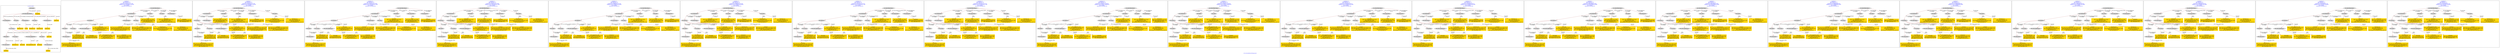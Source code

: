 digraph n0 {
fontcolor="blue"
remincross="true"
label="s13-s-art-institute-of-chicago.xml"
subgraph cluster_0 {
label="1-correct model"
n2[style="filled",color="white",fillcolor="lightgray",label="E12_Production1"];
n3[style="filled",color="white",fillcolor="lightgray",label="E21_Person1"];
n4[style="filled",color="white",fillcolor="lightgray",label="E69_Death1"];
n5[style="filled",color="white",fillcolor="lightgray",label="E74_Group1"];
n6[style="filled",color="white",fillcolor="lightgray",label="E82_Actor_Appellation1"];
n7[style="filled",color="white",fillcolor="lightgray",label="E67_Birth1"];
n8[shape="plaintext",style="filled",fillcolor="gold",label="Artist_URI"];
n9[style="filled",color="white",fillcolor="lightgray",label="E22_Man-Made_Object1"];
n10[style="filled",color="white",fillcolor="lightgray",label="E35_Title1"];
n11[style="filled",color="white",fillcolor="lightgray",label="E8_Acquisition1"];
n12[style="filled",color="white",fillcolor="lightgray",label="E55_Type1"];
n13[style="filled",color="white",fillcolor="lightgray",label="E54_Dimension1"];
n14[shape="plaintext",style="filled",fillcolor="gold",label="Linktodata"];
n15[shape="plaintext",style="filled",fillcolor="gold",label="Titleofartwork"];
n16[style="filled",color="white",fillcolor="lightgray",label="E38_Image1"];
n17[shape="plaintext",style="filled",fillcolor="gold",label="ImageURL"];
n18[style="filled",color="white",fillcolor="lightgray",label="E52_Time-Span1"];
n19[shape="plaintext",style="filled",fillcolor="gold",label="birthYear"];
n20[style="filled",color="white",fillcolor="lightgray",label="E52_Time-Span2"];
n21[shape="plaintext",style="filled",fillcolor="gold",label="deathYear"];
n22[shape="plaintext",style="filled",fillcolor="gold",label="Dimensions"];
n23[shape="plaintext",style="filled",fillcolor="gold",label="Technique_uri"];
n24[shape="plaintext",style="filled",fillcolor="gold",label="Typeofartwork"];
n25[shape="plaintext",style="filled",fillcolor="gold",label="Nationality_uri"];
n26[shape="plaintext",style="filled",fillcolor="gold",label="Nationality"];
n27[shape="plaintext",style="filled",fillcolor="gold",label="Artist_Appellation_URI"];
n28[shape="plaintext",style="filled",fillcolor="gold",label="Artistname"];
n29[shape="plaintext",style="filled",fillcolor="gold",label="Credit"];
}
subgraph cluster_1 {
label="candidate 0\nlink coherence:1.0\nnode coherence:1.0\nconfidence:0.5425033107317583\nmapping score:0.5654498215259708\ncost:23.99991\n-precision:0.58-recall:0.52"
n31[style="filled",color="white",fillcolor="lightgray",label="E12_Production1"];
n32[style="filled",color="white",fillcolor="lightgray",label="E21_Person1"];
n33[style="filled",color="white",fillcolor="lightgray",label="E52_Time-Span2"];
n34[style="filled",color="white",fillcolor="lightgray",label="E55_Type1"];
n35[style="filled",color="white",fillcolor="lightgray",label="E67_Birth1"];
n36[style="filled",color="white",fillcolor="lightgray",label="E74_Group1"];
n37[style="filled",color="white",fillcolor="lightgray",label="E82_Actor_Appellation1"];
n38[style="filled",color="white",fillcolor="lightgray",label="E22_Man-Made_Object1"];
n39[style="filled",color="white",fillcolor="lightgray",label="E30_Right1"];
n40[style="filled",color="white",fillcolor="lightgray",label="E35_Title1"];
n41[style="filled",color="white",fillcolor="lightgray",label="E54_Dimension1"];
n42[style="filled",color="white",fillcolor="lightgray",label="E52_Time-Span1"];
n43[shape="plaintext",style="filled",fillcolor="gold",label="deathYear\n[E52_Time-Span,P82_at_some_time_within,0.409]\n[E52_Time-Span,P82b_end_of_the_end,0.352]\n[E52_Time-Span,P82a_begin_of_the_begin,0.163]\n[E52_Time-Span,label,0.076]"];
n44[shape="plaintext",style="filled",fillcolor="gold",label="Nationality_uri\n[E74_Group,classLink,0.788]\n[E74_Group,label,0.125]\n[E55_Type,classLink,0.086]\n[E30_Right,P3_has_note,0.0]"];
n45[shape="plaintext",style="filled",fillcolor="gold",label="Titleofartwork\n[E52_Time-Span,P82_at_some_time_within,0.355]\n[E52_Time-Span,P82b_end_of_the_end,0.27]\n[E52_Time-Span,P82a_begin_of_the_begin,0.22]\n[E35_Title,label,0.155]"];
n46[shape="plaintext",style="filled",fillcolor="gold",label="Linktodata\n[E54_Dimension,P3_has_note,0.8]\n[E82_Actor_Appellation,label,0.189]\n[E35_Title,label,0.011]"];
n47[shape="plaintext",style="filled",fillcolor="gold",label="Credit\n[E30_Right,P3_has_note,0.862]\n[E82_Actor_Appellation,label,0.105]\n[E35_Title,label,0.027]\n[E40_Legal_Body,label,0.005]"];
n48[shape="plaintext",style="filled",fillcolor="gold",label="Artist_Appellation_URI\n[E82_Actor_Appellation,classLink,0.907]\n[E21_Person,classLink,0.093]\n[E35_Title,label,0.0]\n[E30_Right,P3_has_note,0.0]"];
n49[shape="plaintext",style="filled",fillcolor="gold",label="Dimensions\n[E54_Dimension,P3_has_note,0.823]\n[E82_Actor_Appellation,label,0.176]\n[E35_Title,label,0.001]\n[E30_Right,P3_has_note,0.0]"];
n50[shape="plaintext",style="filled",fillcolor="gold",label="Nationality\n[E74_Group,label,0.615]\n[E74_Group,classLink,0.385]\n[E30_Right,P3_has_note,0.0]"];
n51[shape="plaintext",style="filled",fillcolor="gold",label="Artistname\n[E82_Actor_Appellation,label,0.955]\n[E35_Title,label,0.029]\n[E30_Right,P3_has_note,0.013]\n[E29_Design_or_Procedure,P3_has_note,0.003]"];
n52[shape="plaintext",style="filled",fillcolor="gold",label="Typeofartwork\n[E55_Type,label,0.499]\n[E29_Design_or_Procedure,P3_has_note,0.499]\n[E55_Type,classLink,0.001]\n[E35_Title,label,0.0]"];
n53[shape="plaintext",style="filled",fillcolor="gold",label="birthYear\n[E52_Time-Span,P82a_begin_of_the_begin,0.413]\n[E52_Time-Span,P82_at_some_time_within,0.351]\n[E52_Time-Span,label,0.15]\n[E52_Time-Span,P82b_end_of_the_end,0.086]"];
n54[shape="plaintext",style="filled",fillcolor="gold",label="Artist_URI\n[E21_Person,classLink,0.545]\n[E82_Actor_Appellation,classLink,0.455]\n[E35_Title,label,0.0]\n[E30_Right,P3_has_note,0.0]"];
n55[shape="plaintext",style="filled",fillcolor="gold",label="Technique_uri\n[E55_Type,classLink,0.71]\n[E74_Group,classLink,0.29]\n[E55_Type,label,0.0]\n[E29_Design_or_Procedure,P3_has_note,0.0]"];
}
subgraph cluster_2 {
label="candidate 1\nlink coherence:1.0\nnode coherence:1.0\nconfidence:0.5425033107317583\nmapping score:0.5654498215259708\ncost:23.99992\n-precision:0.58-recall:0.52"
n57[style="filled",color="white",fillcolor="lightgray",label="E12_Production1"];
n58[style="filled",color="white",fillcolor="lightgray",label="E21_Person1"];
n59[style="filled",color="white",fillcolor="lightgray",label="E52_Time-Span2"];
n60[style="filled",color="white",fillcolor="lightgray",label="E67_Birth1"];
n61[style="filled",color="white",fillcolor="lightgray",label="E74_Group1"];
n62[style="filled",color="white",fillcolor="lightgray",label="E82_Actor_Appellation1"];
n63[style="filled",color="white",fillcolor="lightgray",label="E22_Man-Made_Object1"];
n64[style="filled",color="white",fillcolor="lightgray",label="E30_Right1"];
n65[style="filled",color="white",fillcolor="lightgray",label="E35_Title1"];
n66[style="filled",color="white",fillcolor="lightgray",label="E54_Dimension1"];
n67[style="filled",color="white",fillcolor="lightgray",label="E55_Type2"];
n68[style="filled",color="white",fillcolor="lightgray",label="E52_Time-Span1"];
n69[shape="plaintext",style="filled",fillcolor="gold",label="deathYear\n[E52_Time-Span,P82_at_some_time_within,0.409]\n[E52_Time-Span,P82b_end_of_the_end,0.352]\n[E52_Time-Span,P82a_begin_of_the_begin,0.163]\n[E52_Time-Span,label,0.076]"];
n70[shape="plaintext",style="filled",fillcolor="gold",label="Nationality_uri\n[E74_Group,classLink,0.788]\n[E74_Group,label,0.125]\n[E55_Type,classLink,0.086]\n[E30_Right,P3_has_note,0.0]"];
n71[shape="plaintext",style="filled",fillcolor="gold",label="Titleofartwork\n[E52_Time-Span,P82_at_some_time_within,0.355]\n[E52_Time-Span,P82b_end_of_the_end,0.27]\n[E52_Time-Span,P82a_begin_of_the_begin,0.22]\n[E35_Title,label,0.155]"];
n72[shape="plaintext",style="filled",fillcolor="gold",label="Linktodata\n[E54_Dimension,P3_has_note,0.8]\n[E82_Actor_Appellation,label,0.189]\n[E35_Title,label,0.011]"];
n73[shape="plaintext",style="filled",fillcolor="gold",label="Credit\n[E30_Right,P3_has_note,0.862]\n[E82_Actor_Appellation,label,0.105]\n[E35_Title,label,0.027]\n[E40_Legal_Body,label,0.005]"];
n74[shape="plaintext",style="filled",fillcolor="gold",label="Typeofartwork\n[E55_Type,label,0.499]\n[E29_Design_or_Procedure,P3_has_note,0.499]\n[E55_Type,classLink,0.001]\n[E35_Title,label,0.0]"];
n75[shape="plaintext",style="filled",fillcolor="gold",label="Artist_Appellation_URI\n[E82_Actor_Appellation,classLink,0.907]\n[E21_Person,classLink,0.093]\n[E35_Title,label,0.0]\n[E30_Right,P3_has_note,0.0]"];
n76[shape="plaintext",style="filled",fillcolor="gold",label="Dimensions\n[E54_Dimension,P3_has_note,0.823]\n[E82_Actor_Appellation,label,0.176]\n[E35_Title,label,0.001]\n[E30_Right,P3_has_note,0.0]"];
n77[shape="plaintext",style="filled",fillcolor="gold",label="Nationality\n[E74_Group,label,0.615]\n[E74_Group,classLink,0.385]\n[E30_Right,P3_has_note,0.0]"];
n78[shape="plaintext",style="filled",fillcolor="gold",label="Artistname\n[E82_Actor_Appellation,label,0.955]\n[E35_Title,label,0.029]\n[E30_Right,P3_has_note,0.013]\n[E29_Design_or_Procedure,P3_has_note,0.003]"];
n79[shape="plaintext",style="filled",fillcolor="gold",label="birthYear\n[E52_Time-Span,P82a_begin_of_the_begin,0.413]\n[E52_Time-Span,P82_at_some_time_within,0.351]\n[E52_Time-Span,label,0.15]\n[E52_Time-Span,P82b_end_of_the_end,0.086]"];
n80[shape="plaintext",style="filled",fillcolor="gold",label="Technique_uri\n[E55_Type,classLink,0.71]\n[E74_Group,classLink,0.29]\n[E55_Type,label,0.0]\n[E29_Design_or_Procedure,P3_has_note,0.0]"];
n81[shape="plaintext",style="filled",fillcolor="gold",label="Artist_URI\n[E21_Person,classLink,0.545]\n[E82_Actor_Appellation,classLink,0.455]\n[E35_Title,label,0.0]\n[E30_Right,P3_has_note,0.0]"];
}
subgraph cluster_3 {
label="candidate 10\nlink coherence:1.0\nnode coherence:1.0\nconfidence:0.47539274103724083\nmapping score:0.5430796316277982\ncost:23.99992\n-precision:0.54-recall:0.48"
n83[style="filled",color="white",fillcolor="lightgray",label="E12_Production1"];
n84[style="filled",color="white",fillcolor="lightgray",label="E21_Person1"];
n85[style="filled",color="white",fillcolor="lightgray",label="E52_Time-Span2"];
n86[style="filled",color="white",fillcolor="lightgray",label="E55_Type1"];
n87[style="filled",color="white",fillcolor="lightgray",label="E67_Birth1"];
n88[style="filled",color="white",fillcolor="lightgray",label="E74_Group1"];
n89[style="filled",color="white",fillcolor="lightgray",label="E82_Actor_Appellation1"];
n90[style="filled",color="white",fillcolor="lightgray",label="E22_Man-Made_Object1"];
n91[style="filled",color="white",fillcolor="lightgray",label="E30_Right1"];
n92[style="filled",color="white",fillcolor="lightgray",label="E40_Legal_Body1"];
n93[style="filled",color="white",fillcolor="lightgray",label="E54_Dimension1"];
n94[style="filled",color="white",fillcolor="lightgray",label="E52_Time-Span1"];
n95[shape="plaintext",style="filled",fillcolor="gold",label="deathYear\n[E52_Time-Span,P82_at_some_time_within,0.409]\n[E52_Time-Span,P82b_end_of_the_end,0.352]\n[E52_Time-Span,P82a_begin_of_the_begin,0.163]\n[E52_Time-Span,label,0.076]"];
n96[shape="plaintext",style="filled",fillcolor="gold",label="Nationality_uri\n[E74_Group,classLink,0.788]\n[E74_Group,label,0.125]\n[E55_Type,classLink,0.086]\n[E30_Right,P3_has_note,0.0]"];
n97[shape="plaintext",style="filled",fillcolor="gold",label="Titleofartwork\n[E52_Time-Span,P82_at_some_time_within,0.355]\n[E52_Time-Span,P82b_end_of_the_end,0.27]\n[E52_Time-Span,P82a_begin_of_the_begin,0.22]\n[E35_Title,label,0.155]"];
n98[shape="plaintext",style="filled",fillcolor="gold",label="Linktodata\n[E54_Dimension,P3_has_note,0.8]\n[E82_Actor_Appellation,label,0.189]\n[E35_Title,label,0.011]"];
n99[shape="plaintext",style="filled",fillcolor="gold",label="Artistname\n[E82_Actor_Appellation,label,0.955]\n[E35_Title,label,0.029]\n[E30_Right,P3_has_note,0.013]\n[E29_Design_or_Procedure,P3_has_note,0.003]"];
n100[shape="plaintext",style="filled",fillcolor="gold",label="Artist_Appellation_URI\n[E82_Actor_Appellation,classLink,0.907]\n[E21_Person,classLink,0.093]\n[E35_Title,label,0.0]\n[E30_Right,P3_has_note,0.0]"];
n101[shape="plaintext",style="filled",fillcolor="gold",label="Dimensions\n[E54_Dimension,P3_has_note,0.823]\n[E82_Actor_Appellation,label,0.176]\n[E35_Title,label,0.001]\n[E30_Right,P3_has_note,0.0]"];
n102[shape="plaintext",style="filled",fillcolor="gold",label="Nationality\n[E74_Group,label,0.615]\n[E74_Group,classLink,0.385]\n[E30_Right,P3_has_note,0.0]"];
n103[shape="plaintext",style="filled",fillcolor="gold",label="Typeofartwork\n[E55_Type,label,0.499]\n[E29_Design_or_Procedure,P3_has_note,0.499]\n[E55_Type,classLink,0.001]\n[E35_Title,label,0.0]"];
n104[shape="plaintext",style="filled",fillcolor="gold",label="birthYear\n[E52_Time-Span,P82a_begin_of_the_begin,0.413]\n[E52_Time-Span,P82_at_some_time_within,0.351]\n[E52_Time-Span,label,0.15]\n[E52_Time-Span,P82b_end_of_the_end,0.086]"];
n105[shape="plaintext",style="filled",fillcolor="gold",label="Artist_URI\n[E21_Person,classLink,0.545]\n[E82_Actor_Appellation,classLink,0.455]\n[E35_Title,label,0.0]\n[E30_Right,P3_has_note,0.0]"];
n106[shape="plaintext",style="filled",fillcolor="gold",label="Technique_uri\n[E55_Type,classLink,0.71]\n[E74_Group,classLink,0.29]\n[E55_Type,label,0.0]\n[E29_Design_or_Procedure,P3_has_note,0.0]"];
n107[shape="plaintext",style="filled",fillcolor="gold",label="Credit\n[E30_Right,P3_has_note,0.862]\n[E82_Actor_Appellation,label,0.105]\n[E35_Title,label,0.027]\n[E40_Legal_Body,label,0.005]"];
}
subgraph cluster_4 {
label="candidate 11\nlink coherence:1.0\nnode coherence:1.0\nconfidence:0.47539274103724083\nmapping score:0.5430796316277982\ncost:23.99993\n-precision:0.54-recall:0.48"
n109[style="filled",color="white",fillcolor="lightgray",label="E12_Production1"];
n110[style="filled",color="white",fillcolor="lightgray",label="E21_Person1"];
n111[style="filled",color="white",fillcolor="lightgray",label="E52_Time-Span2"];
n112[style="filled",color="white",fillcolor="lightgray",label="E67_Birth1"];
n113[style="filled",color="white",fillcolor="lightgray",label="E74_Group1"];
n114[style="filled",color="white",fillcolor="lightgray",label="E82_Actor_Appellation1"];
n115[style="filled",color="white",fillcolor="lightgray",label="E22_Man-Made_Object1"];
n116[style="filled",color="white",fillcolor="lightgray",label="E30_Right1"];
n117[style="filled",color="white",fillcolor="lightgray",label="E40_Legal_Body1"];
n118[style="filled",color="white",fillcolor="lightgray",label="E54_Dimension1"];
n119[style="filled",color="white",fillcolor="lightgray",label="E55_Type2"];
n120[style="filled",color="white",fillcolor="lightgray",label="E52_Time-Span1"];
n121[shape="plaintext",style="filled",fillcolor="gold",label="deathYear\n[E52_Time-Span,P82_at_some_time_within,0.409]\n[E52_Time-Span,P82b_end_of_the_end,0.352]\n[E52_Time-Span,P82a_begin_of_the_begin,0.163]\n[E52_Time-Span,label,0.076]"];
n122[shape="plaintext",style="filled",fillcolor="gold",label="Nationality_uri\n[E74_Group,classLink,0.788]\n[E74_Group,label,0.125]\n[E55_Type,classLink,0.086]\n[E30_Right,P3_has_note,0.0]"];
n123[shape="plaintext",style="filled",fillcolor="gold",label="Titleofartwork\n[E52_Time-Span,P82_at_some_time_within,0.355]\n[E52_Time-Span,P82b_end_of_the_end,0.27]\n[E52_Time-Span,P82a_begin_of_the_begin,0.22]\n[E35_Title,label,0.155]"];
n124[shape="plaintext",style="filled",fillcolor="gold",label="Linktodata\n[E54_Dimension,P3_has_note,0.8]\n[E82_Actor_Appellation,label,0.189]\n[E35_Title,label,0.011]"];
n125[shape="plaintext",style="filled",fillcolor="gold",label="Artistname\n[E82_Actor_Appellation,label,0.955]\n[E35_Title,label,0.029]\n[E30_Right,P3_has_note,0.013]\n[E29_Design_or_Procedure,P3_has_note,0.003]"];
n126[shape="plaintext",style="filled",fillcolor="gold",label="Typeofartwork\n[E55_Type,label,0.499]\n[E29_Design_or_Procedure,P3_has_note,0.499]\n[E55_Type,classLink,0.001]\n[E35_Title,label,0.0]"];
n127[shape="plaintext",style="filled",fillcolor="gold",label="Artist_Appellation_URI\n[E82_Actor_Appellation,classLink,0.907]\n[E21_Person,classLink,0.093]\n[E35_Title,label,0.0]\n[E30_Right,P3_has_note,0.0]"];
n128[shape="plaintext",style="filled",fillcolor="gold",label="Dimensions\n[E54_Dimension,P3_has_note,0.823]\n[E82_Actor_Appellation,label,0.176]\n[E35_Title,label,0.001]\n[E30_Right,P3_has_note,0.0]"];
n129[shape="plaintext",style="filled",fillcolor="gold",label="Nationality\n[E74_Group,label,0.615]\n[E74_Group,classLink,0.385]\n[E30_Right,P3_has_note,0.0]"];
n130[shape="plaintext",style="filled",fillcolor="gold",label="birthYear\n[E52_Time-Span,P82a_begin_of_the_begin,0.413]\n[E52_Time-Span,P82_at_some_time_within,0.351]\n[E52_Time-Span,label,0.15]\n[E52_Time-Span,P82b_end_of_the_end,0.086]"];
n131[shape="plaintext",style="filled",fillcolor="gold",label="Technique_uri\n[E55_Type,classLink,0.71]\n[E74_Group,classLink,0.29]\n[E55_Type,label,0.0]\n[E29_Design_or_Procedure,P3_has_note,0.0]"];
n132[shape="plaintext",style="filled",fillcolor="gold",label="Artist_URI\n[E21_Person,classLink,0.545]\n[E82_Actor_Appellation,classLink,0.455]\n[E35_Title,label,0.0]\n[E30_Right,P3_has_note,0.0]"];
n133[shape="plaintext",style="filled",fillcolor="gold",label="Credit\n[E30_Right,P3_has_note,0.862]\n[E82_Actor_Appellation,label,0.105]\n[E35_Title,label,0.027]\n[E40_Legal_Body,label,0.005]"];
}
subgraph cluster_5 {
label="candidate 12\nlink coherence:1.0\nnode coherence:1.0\nconfidence:0.47498040221241455\nmapping score:0.5429421853528561\ncost:23.99991\n-precision:0.58-recall:0.52"
n135[style="filled",color="white",fillcolor="lightgray",label="E12_Production1"];
n136[style="filled",color="white",fillcolor="lightgray",label="E21_Person1"];
n137[style="filled",color="white",fillcolor="lightgray",label="E52_Time-Span2"];
n138[style="filled",color="white",fillcolor="lightgray",label="E55_Type1"];
n139[style="filled",color="white",fillcolor="lightgray",label="E67_Birth1"];
n140[style="filled",color="white",fillcolor="lightgray",label="E74_Group1"];
n141[style="filled",color="white",fillcolor="lightgray",label="E82_Actor_Appellation1"];
n142[style="filled",color="white",fillcolor="lightgray",label="E22_Man-Made_Object1"];
n143[style="filled",color="white",fillcolor="lightgray",label="E30_Right1"];
n144[style="filled",color="white",fillcolor="lightgray",label="E35_Title1"];
n145[style="filled",color="white",fillcolor="lightgray",label="E54_Dimension1"];
n146[style="filled",color="white",fillcolor="lightgray",label="E52_Time-Span1"];
n147[shape="plaintext",style="filled",fillcolor="gold",label="Titleofartwork\n[E52_Time-Span,P82_at_some_time_within,0.355]\n[E52_Time-Span,P82b_end_of_the_end,0.27]\n[E52_Time-Span,P82a_begin_of_the_begin,0.22]\n[E35_Title,label,0.155]"];
n148[shape="plaintext",style="filled",fillcolor="gold",label="Nationality_uri\n[E74_Group,classLink,0.788]\n[E74_Group,label,0.125]\n[E55_Type,classLink,0.086]\n[E30_Right,P3_has_note,0.0]"];
n149[shape="plaintext",style="filled",fillcolor="gold",label="deathYear\n[E52_Time-Span,P82_at_some_time_within,0.409]\n[E52_Time-Span,P82b_end_of_the_end,0.352]\n[E52_Time-Span,P82a_begin_of_the_begin,0.163]\n[E52_Time-Span,label,0.076]"];
n150[shape="plaintext",style="filled",fillcolor="gold",label="Linktodata\n[E54_Dimension,P3_has_note,0.8]\n[E82_Actor_Appellation,label,0.189]\n[E35_Title,label,0.011]"];
n151[shape="plaintext",style="filled",fillcolor="gold",label="Artistname\n[E82_Actor_Appellation,label,0.955]\n[E35_Title,label,0.029]\n[E30_Right,P3_has_note,0.013]\n[E29_Design_or_Procedure,P3_has_note,0.003]"];
n152[shape="plaintext",style="filled",fillcolor="gold",label="Artist_Appellation_URI\n[E82_Actor_Appellation,classLink,0.907]\n[E21_Person,classLink,0.093]\n[E35_Title,label,0.0]\n[E30_Right,P3_has_note,0.0]"];
n153[shape="plaintext",style="filled",fillcolor="gold",label="Dimensions\n[E54_Dimension,P3_has_note,0.823]\n[E82_Actor_Appellation,label,0.176]\n[E35_Title,label,0.001]\n[E30_Right,P3_has_note,0.0]"];
n154[shape="plaintext",style="filled",fillcolor="gold",label="Nationality\n[E74_Group,label,0.615]\n[E74_Group,classLink,0.385]\n[E30_Right,P3_has_note,0.0]"];
n155[shape="plaintext",style="filled",fillcolor="gold",label="Credit\n[E30_Right,P3_has_note,0.862]\n[E82_Actor_Appellation,label,0.105]\n[E35_Title,label,0.027]\n[E40_Legal_Body,label,0.005]"];
n156[shape="plaintext",style="filled",fillcolor="gold",label="Typeofartwork\n[E55_Type,label,0.499]\n[E29_Design_or_Procedure,P3_has_note,0.499]\n[E55_Type,classLink,0.001]\n[E35_Title,label,0.0]"];
n157[shape="plaintext",style="filled",fillcolor="gold",label="birthYear\n[E52_Time-Span,P82a_begin_of_the_begin,0.413]\n[E52_Time-Span,P82_at_some_time_within,0.351]\n[E52_Time-Span,label,0.15]\n[E52_Time-Span,P82b_end_of_the_end,0.086]"];
n158[shape="plaintext",style="filled",fillcolor="gold",label="Artist_URI\n[E21_Person,classLink,0.545]\n[E82_Actor_Appellation,classLink,0.455]\n[E35_Title,label,0.0]\n[E30_Right,P3_has_note,0.0]"];
n159[shape="plaintext",style="filled",fillcolor="gold",label="Technique_uri\n[E55_Type,classLink,0.71]\n[E74_Group,classLink,0.29]\n[E55_Type,label,0.0]\n[E29_Design_or_Procedure,P3_has_note,0.0]"];
}
subgraph cluster_6 {
label="candidate 13\nlink coherence:1.0\nnode coherence:1.0\nconfidence:0.47498040221241455\nmapping score:0.5429421853528561\ncost:23.99992\n-precision:0.58-recall:0.52"
n161[style="filled",color="white",fillcolor="lightgray",label="E12_Production1"];
n162[style="filled",color="white",fillcolor="lightgray",label="E21_Person1"];
n163[style="filled",color="white",fillcolor="lightgray",label="E52_Time-Span2"];
n164[style="filled",color="white",fillcolor="lightgray",label="E67_Birth1"];
n165[style="filled",color="white",fillcolor="lightgray",label="E74_Group1"];
n166[style="filled",color="white",fillcolor="lightgray",label="E82_Actor_Appellation1"];
n167[style="filled",color="white",fillcolor="lightgray",label="E22_Man-Made_Object1"];
n168[style="filled",color="white",fillcolor="lightgray",label="E30_Right1"];
n169[style="filled",color="white",fillcolor="lightgray",label="E35_Title1"];
n170[style="filled",color="white",fillcolor="lightgray",label="E54_Dimension1"];
n171[style="filled",color="white",fillcolor="lightgray",label="E55_Type2"];
n172[style="filled",color="white",fillcolor="lightgray",label="E52_Time-Span1"];
n173[shape="plaintext",style="filled",fillcolor="gold",label="Titleofartwork\n[E52_Time-Span,P82_at_some_time_within,0.355]\n[E52_Time-Span,P82b_end_of_the_end,0.27]\n[E52_Time-Span,P82a_begin_of_the_begin,0.22]\n[E35_Title,label,0.155]"];
n174[shape="plaintext",style="filled",fillcolor="gold",label="Nationality_uri\n[E74_Group,classLink,0.788]\n[E74_Group,label,0.125]\n[E55_Type,classLink,0.086]\n[E30_Right,P3_has_note,0.0]"];
n175[shape="plaintext",style="filled",fillcolor="gold",label="deathYear\n[E52_Time-Span,P82_at_some_time_within,0.409]\n[E52_Time-Span,P82b_end_of_the_end,0.352]\n[E52_Time-Span,P82a_begin_of_the_begin,0.163]\n[E52_Time-Span,label,0.076]"];
n176[shape="plaintext",style="filled",fillcolor="gold",label="Linktodata\n[E54_Dimension,P3_has_note,0.8]\n[E82_Actor_Appellation,label,0.189]\n[E35_Title,label,0.011]"];
n177[shape="plaintext",style="filled",fillcolor="gold",label="Artistname\n[E82_Actor_Appellation,label,0.955]\n[E35_Title,label,0.029]\n[E30_Right,P3_has_note,0.013]\n[E29_Design_or_Procedure,P3_has_note,0.003]"];
n178[shape="plaintext",style="filled",fillcolor="gold",label="Typeofartwork\n[E55_Type,label,0.499]\n[E29_Design_or_Procedure,P3_has_note,0.499]\n[E55_Type,classLink,0.001]\n[E35_Title,label,0.0]"];
n179[shape="plaintext",style="filled",fillcolor="gold",label="Artist_Appellation_URI\n[E82_Actor_Appellation,classLink,0.907]\n[E21_Person,classLink,0.093]\n[E35_Title,label,0.0]\n[E30_Right,P3_has_note,0.0]"];
n180[shape="plaintext",style="filled",fillcolor="gold",label="Dimensions\n[E54_Dimension,P3_has_note,0.823]\n[E82_Actor_Appellation,label,0.176]\n[E35_Title,label,0.001]\n[E30_Right,P3_has_note,0.0]"];
n181[shape="plaintext",style="filled",fillcolor="gold",label="Nationality\n[E74_Group,label,0.615]\n[E74_Group,classLink,0.385]\n[E30_Right,P3_has_note,0.0]"];
n182[shape="plaintext",style="filled",fillcolor="gold",label="Credit\n[E30_Right,P3_has_note,0.862]\n[E82_Actor_Appellation,label,0.105]\n[E35_Title,label,0.027]\n[E40_Legal_Body,label,0.005]"];
n183[shape="plaintext",style="filled",fillcolor="gold",label="birthYear\n[E52_Time-Span,P82a_begin_of_the_begin,0.413]\n[E52_Time-Span,P82_at_some_time_within,0.351]\n[E52_Time-Span,label,0.15]\n[E52_Time-Span,P82b_end_of_the_end,0.086]"];
n184[shape="plaintext",style="filled",fillcolor="gold",label="Technique_uri\n[E55_Type,classLink,0.71]\n[E74_Group,classLink,0.29]\n[E55_Type,label,0.0]\n[E29_Design_or_Procedure,P3_has_note,0.0]"];
n185[shape="plaintext",style="filled",fillcolor="gold",label="Artist_URI\n[E21_Person,classLink,0.545]\n[E82_Actor_Appellation,classLink,0.455]\n[E35_Title,label,0.0]\n[E30_Right,P3_has_note,0.0]"];
}
subgraph cluster_7 {
label="candidate 14\nlink coherence:1.0\nnode coherence:1.0\nconfidence:0.47451424173721224\nmapping score:0.5427867985277887\ncost:23.99991\n-precision:0.58-recall:0.52"
n187[style="filled",color="white",fillcolor="lightgray",label="E12_Production1"];
n188[style="filled",color="white",fillcolor="lightgray",label="E21_Person1"];
n189[style="filled",color="white",fillcolor="lightgray",label="E52_Time-Span2"];
n190[style="filled",color="white",fillcolor="lightgray",label="E55_Type1"];
n191[style="filled",color="white",fillcolor="lightgray",label="E67_Birth1"];
n192[style="filled",color="white",fillcolor="lightgray",label="E74_Group1"];
n193[style="filled",color="white",fillcolor="lightgray",label="E82_Actor_Appellation1"];
n194[style="filled",color="white",fillcolor="lightgray",label="E22_Man-Made_Object1"];
n195[style="filled",color="white",fillcolor="lightgray",label="E35_Title1"];
n196[style="filled",color="white",fillcolor="lightgray",label="E40_Legal_Body1"];
n197[style="filled",color="white",fillcolor="lightgray",label="E54_Dimension1"];
n198[style="filled",color="white",fillcolor="lightgray",label="E52_Time-Span1"];
n199[shape="plaintext",style="filled",fillcolor="gold",label="Titleofartwork\n[E52_Time-Span,P82_at_some_time_within,0.355]\n[E52_Time-Span,P82b_end_of_the_end,0.27]\n[E52_Time-Span,P82a_begin_of_the_begin,0.22]\n[E35_Title,label,0.155]"];
n200[shape="plaintext",style="filled",fillcolor="gold",label="Nationality_uri\n[E74_Group,classLink,0.788]\n[E74_Group,label,0.125]\n[E55_Type,classLink,0.086]\n[E30_Right,P3_has_note,0.0]"];
n201[shape="plaintext",style="filled",fillcolor="gold",label="deathYear\n[E52_Time-Span,P82_at_some_time_within,0.409]\n[E52_Time-Span,P82b_end_of_the_end,0.352]\n[E52_Time-Span,P82a_begin_of_the_begin,0.163]\n[E52_Time-Span,label,0.076]"];
n202[shape="plaintext",style="filled",fillcolor="gold",label="Linktodata\n[E54_Dimension,P3_has_note,0.8]\n[E82_Actor_Appellation,label,0.189]\n[E35_Title,label,0.011]"];
n203[shape="plaintext",style="filled",fillcolor="gold",label="Artist_Appellation_URI\n[E82_Actor_Appellation,classLink,0.907]\n[E21_Person,classLink,0.093]\n[E35_Title,label,0.0]\n[E30_Right,P3_has_note,0.0]"];
n204[shape="plaintext",style="filled",fillcolor="gold",label="Dimensions\n[E54_Dimension,P3_has_note,0.823]\n[E82_Actor_Appellation,label,0.176]\n[E35_Title,label,0.001]\n[E30_Right,P3_has_note,0.0]"];
n205[shape="plaintext",style="filled",fillcolor="gold",label="Nationality\n[E74_Group,label,0.615]\n[E74_Group,classLink,0.385]\n[E30_Right,P3_has_note,0.0]"];
n206[shape="plaintext",style="filled",fillcolor="gold",label="Artistname\n[E82_Actor_Appellation,label,0.955]\n[E35_Title,label,0.029]\n[E30_Right,P3_has_note,0.013]\n[E29_Design_or_Procedure,P3_has_note,0.003]"];
n207[shape="plaintext",style="filled",fillcolor="gold",label="Typeofartwork\n[E55_Type,label,0.499]\n[E29_Design_or_Procedure,P3_has_note,0.499]\n[E55_Type,classLink,0.001]\n[E35_Title,label,0.0]"];
n208[shape="plaintext",style="filled",fillcolor="gold",label="birthYear\n[E52_Time-Span,P82a_begin_of_the_begin,0.413]\n[E52_Time-Span,P82_at_some_time_within,0.351]\n[E52_Time-Span,label,0.15]\n[E52_Time-Span,P82b_end_of_the_end,0.086]"];
n209[shape="plaintext",style="filled",fillcolor="gold",label="Artist_URI\n[E21_Person,classLink,0.545]\n[E82_Actor_Appellation,classLink,0.455]\n[E35_Title,label,0.0]\n[E30_Right,P3_has_note,0.0]"];
n210[shape="plaintext",style="filled",fillcolor="gold",label="Technique_uri\n[E55_Type,classLink,0.71]\n[E74_Group,classLink,0.29]\n[E55_Type,label,0.0]\n[E29_Design_or_Procedure,P3_has_note,0.0]"];
n211[shape="plaintext",style="filled",fillcolor="gold",label="Credit\n[E30_Right,P3_has_note,0.862]\n[E82_Actor_Appellation,label,0.105]\n[E35_Title,label,0.027]\n[E40_Legal_Body,label,0.005]"];
}
subgraph cluster_8 {
label="candidate 15\nlink coherence:1.0\nnode coherence:1.0\nconfidence:0.47451424173721224\nmapping score:0.5427867985277887\ncost:23.99992\n-precision:0.58-recall:0.52"
n213[style="filled",color="white",fillcolor="lightgray",label="E12_Production1"];
n214[style="filled",color="white",fillcolor="lightgray",label="E21_Person1"];
n215[style="filled",color="white",fillcolor="lightgray",label="E52_Time-Span2"];
n216[style="filled",color="white",fillcolor="lightgray",label="E67_Birth1"];
n217[style="filled",color="white",fillcolor="lightgray",label="E74_Group1"];
n218[style="filled",color="white",fillcolor="lightgray",label="E82_Actor_Appellation1"];
n219[style="filled",color="white",fillcolor="lightgray",label="E22_Man-Made_Object1"];
n220[style="filled",color="white",fillcolor="lightgray",label="E35_Title1"];
n221[style="filled",color="white",fillcolor="lightgray",label="E40_Legal_Body1"];
n222[style="filled",color="white",fillcolor="lightgray",label="E54_Dimension1"];
n223[style="filled",color="white",fillcolor="lightgray",label="E55_Type2"];
n224[style="filled",color="white",fillcolor="lightgray",label="E52_Time-Span1"];
n225[shape="plaintext",style="filled",fillcolor="gold",label="Titleofartwork\n[E52_Time-Span,P82_at_some_time_within,0.355]\n[E52_Time-Span,P82b_end_of_the_end,0.27]\n[E52_Time-Span,P82a_begin_of_the_begin,0.22]\n[E35_Title,label,0.155]"];
n226[shape="plaintext",style="filled",fillcolor="gold",label="Nationality_uri\n[E74_Group,classLink,0.788]\n[E74_Group,label,0.125]\n[E55_Type,classLink,0.086]\n[E30_Right,P3_has_note,0.0]"];
n227[shape="plaintext",style="filled",fillcolor="gold",label="deathYear\n[E52_Time-Span,P82_at_some_time_within,0.409]\n[E52_Time-Span,P82b_end_of_the_end,0.352]\n[E52_Time-Span,P82a_begin_of_the_begin,0.163]\n[E52_Time-Span,label,0.076]"];
n228[shape="plaintext",style="filled",fillcolor="gold",label="Linktodata\n[E54_Dimension,P3_has_note,0.8]\n[E82_Actor_Appellation,label,0.189]\n[E35_Title,label,0.011]"];
n229[shape="plaintext",style="filled",fillcolor="gold",label="Typeofartwork\n[E55_Type,label,0.499]\n[E29_Design_or_Procedure,P3_has_note,0.499]\n[E55_Type,classLink,0.001]\n[E35_Title,label,0.0]"];
n230[shape="plaintext",style="filled",fillcolor="gold",label="Artist_Appellation_URI\n[E82_Actor_Appellation,classLink,0.907]\n[E21_Person,classLink,0.093]\n[E35_Title,label,0.0]\n[E30_Right,P3_has_note,0.0]"];
n231[shape="plaintext",style="filled",fillcolor="gold",label="Dimensions\n[E54_Dimension,P3_has_note,0.823]\n[E82_Actor_Appellation,label,0.176]\n[E35_Title,label,0.001]\n[E30_Right,P3_has_note,0.0]"];
n232[shape="plaintext",style="filled",fillcolor="gold",label="Nationality\n[E74_Group,label,0.615]\n[E74_Group,classLink,0.385]\n[E30_Right,P3_has_note,0.0]"];
n233[shape="plaintext",style="filled",fillcolor="gold",label="Artistname\n[E82_Actor_Appellation,label,0.955]\n[E35_Title,label,0.029]\n[E30_Right,P3_has_note,0.013]\n[E29_Design_or_Procedure,P3_has_note,0.003]"];
n234[shape="plaintext",style="filled",fillcolor="gold",label="birthYear\n[E52_Time-Span,P82a_begin_of_the_begin,0.413]\n[E52_Time-Span,P82_at_some_time_within,0.351]\n[E52_Time-Span,label,0.15]\n[E52_Time-Span,P82b_end_of_the_end,0.086]"];
n235[shape="plaintext",style="filled",fillcolor="gold",label="Technique_uri\n[E55_Type,classLink,0.71]\n[E74_Group,classLink,0.29]\n[E55_Type,label,0.0]\n[E29_Design_or_Procedure,P3_has_note,0.0]"];
n236[shape="plaintext",style="filled",fillcolor="gold",label="Artist_URI\n[E21_Person,classLink,0.545]\n[E82_Actor_Appellation,classLink,0.455]\n[E35_Title,label,0.0]\n[E30_Right,P3_has_note,0.0]"];
n237[shape="plaintext",style="filled",fillcolor="gold",label="Credit\n[E30_Right,P3_has_note,0.862]\n[E82_Actor_Appellation,label,0.105]\n[E35_Title,label,0.027]\n[E40_Legal_Body,label,0.005]"];
}
subgraph cluster_9 {
label="candidate 16\nlink coherence:1.0\nnode coherence:1.0\nconfidence:0.47346531710788425\nmapping score:0.5424371569846794\ncost:23.99991\n-precision:0.54-recall:0.48"
n239[style="filled",color="white",fillcolor="lightgray",label="E12_Production1"];
n240[style="filled",color="white",fillcolor="lightgray",label="E21_Person1"];
n241[style="filled",color="white",fillcolor="lightgray",label="E52_Time-Span2"];
n242[style="filled",color="white",fillcolor="lightgray",label="E55_Type1"];
n243[style="filled",color="white",fillcolor="lightgray",label="E67_Birth1"];
n244[style="filled",color="white",fillcolor="lightgray",label="E74_Group1"];
n245[style="filled",color="white",fillcolor="lightgray",label="E82_Actor_Appellation1"];
n246[style="filled",color="white",fillcolor="lightgray",label="E22_Man-Made_Object1"];
n247[style="filled",color="white",fillcolor="lightgray",label="E30_Right1"];
n248[style="filled",color="white",fillcolor="lightgray",label="E35_Title1"];
n249[style="filled",color="white",fillcolor="lightgray",label="E54_Dimension1"];
n250[style="filled",color="white",fillcolor="lightgray",label="E52_Time-Span1"];
n251[shape="plaintext",style="filled",fillcolor="gold",label="Titleofartwork\n[E52_Time-Span,P82_at_some_time_within,0.355]\n[E52_Time-Span,P82b_end_of_the_end,0.27]\n[E52_Time-Span,P82a_begin_of_the_begin,0.22]\n[E35_Title,label,0.155]"];
n252[shape="plaintext",style="filled",fillcolor="gold",label="Nationality_uri\n[E74_Group,classLink,0.788]\n[E74_Group,label,0.125]\n[E55_Type,classLink,0.086]\n[E30_Right,P3_has_note,0.0]"];
n253[shape="plaintext",style="filled",fillcolor="gold",label="deathYear\n[E52_Time-Span,P82_at_some_time_within,0.409]\n[E52_Time-Span,P82b_end_of_the_end,0.352]\n[E52_Time-Span,P82a_begin_of_the_begin,0.163]\n[E52_Time-Span,label,0.076]"];
n254[shape="plaintext",style="filled",fillcolor="gold",label="Dimensions\n[E54_Dimension,P3_has_note,0.823]\n[E82_Actor_Appellation,label,0.176]\n[E35_Title,label,0.001]\n[E30_Right,P3_has_note,0.0]"];
n255[shape="plaintext",style="filled",fillcolor="gold",label="Credit\n[E30_Right,P3_has_note,0.862]\n[E82_Actor_Appellation,label,0.105]\n[E35_Title,label,0.027]\n[E40_Legal_Body,label,0.005]"];
n256[shape="plaintext",style="filled",fillcolor="gold",label="Artist_URI\n[E21_Person,classLink,0.545]\n[E82_Actor_Appellation,classLink,0.455]\n[E35_Title,label,0.0]\n[E30_Right,P3_has_note,0.0]"];
n257[shape="plaintext",style="filled",fillcolor="gold",label="Linktodata\n[E54_Dimension,P3_has_note,0.8]\n[E82_Actor_Appellation,label,0.189]\n[E35_Title,label,0.011]"];
n258[shape="plaintext",style="filled",fillcolor="gold",label="Nationality\n[E74_Group,label,0.615]\n[E74_Group,classLink,0.385]\n[E30_Right,P3_has_note,0.0]"];
n259[shape="plaintext",style="filled",fillcolor="gold",label="Artistname\n[E82_Actor_Appellation,label,0.955]\n[E35_Title,label,0.029]\n[E30_Right,P3_has_note,0.013]\n[E29_Design_or_Procedure,P3_has_note,0.003]"];
n260[shape="plaintext",style="filled",fillcolor="gold",label="Typeofartwork\n[E55_Type,label,0.499]\n[E29_Design_or_Procedure,P3_has_note,0.499]\n[E55_Type,classLink,0.001]\n[E35_Title,label,0.0]"];
n261[shape="plaintext",style="filled",fillcolor="gold",label="birthYear\n[E52_Time-Span,P82a_begin_of_the_begin,0.413]\n[E52_Time-Span,P82_at_some_time_within,0.351]\n[E52_Time-Span,label,0.15]\n[E52_Time-Span,P82b_end_of_the_end,0.086]"];
n262[shape="plaintext",style="filled",fillcolor="gold",label="Artist_Appellation_URI\n[E82_Actor_Appellation,classLink,0.907]\n[E21_Person,classLink,0.093]\n[E35_Title,label,0.0]\n[E30_Right,P3_has_note,0.0]"];
n263[shape="plaintext",style="filled",fillcolor="gold",label="Technique_uri\n[E55_Type,classLink,0.71]\n[E74_Group,classLink,0.29]\n[E55_Type,label,0.0]\n[E29_Design_or_Procedure,P3_has_note,0.0]"];
}
subgraph cluster_10 {
label="candidate 17\nlink coherence:1.0\nnode coherence:1.0\nconfidence:0.47346531710788425\nmapping score:0.5424371569846794\ncost:23.99992\n-precision:0.54-recall:0.48"
n265[style="filled",color="white",fillcolor="lightgray",label="E12_Production1"];
n266[style="filled",color="white",fillcolor="lightgray",label="E21_Person1"];
n267[style="filled",color="white",fillcolor="lightgray",label="E52_Time-Span2"];
n268[style="filled",color="white",fillcolor="lightgray",label="E67_Birth1"];
n269[style="filled",color="white",fillcolor="lightgray",label="E74_Group1"];
n270[style="filled",color="white",fillcolor="lightgray",label="E82_Actor_Appellation1"];
n271[style="filled",color="white",fillcolor="lightgray",label="E22_Man-Made_Object1"];
n272[style="filled",color="white",fillcolor="lightgray",label="E30_Right1"];
n273[style="filled",color="white",fillcolor="lightgray",label="E35_Title1"];
n274[style="filled",color="white",fillcolor="lightgray",label="E54_Dimension1"];
n275[style="filled",color="white",fillcolor="lightgray",label="E55_Type2"];
n276[style="filled",color="white",fillcolor="lightgray",label="E52_Time-Span1"];
n277[shape="plaintext",style="filled",fillcolor="gold",label="Titleofartwork\n[E52_Time-Span,P82_at_some_time_within,0.355]\n[E52_Time-Span,P82b_end_of_the_end,0.27]\n[E52_Time-Span,P82a_begin_of_the_begin,0.22]\n[E35_Title,label,0.155]"];
n278[shape="plaintext",style="filled",fillcolor="gold",label="Nationality_uri\n[E74_Group,classLink,0.788]\n[E74_Group,label,0.125]\n[E55_Type,classLink,0.086]\n[E30_Right,P3_has_note,0.0]"];
n279[shape="plaintext",style="filled",fillcolor="gold",label="deathYear\n[E52_Time-Span,P82_at_some_time_within,0.409]\n[E52_Time-Span,P82b_end_of_the_end,0.352]\n[E52_Time-Span,P82a_begin_of_the_begin,0.163]\n[E52_Time-Span,label,0.076]"];
n280[shape="plaintext",style="filled",fillcolor="gold",label="Dimensions\n[E54_Dimension,P3_has_note,0.823]\n[E82_Actor_Appellation,label,0.176]\n[E35_Title,label,0.001]\n[E30_Right,P3_has_note,0.0]"];
n281[shape="plaintext",style="filled",fillcolor="gold",label="Credit\n[E30_Right,P3_has_note,0.862]\n[E82_Actor_Appellation,label,0.105]\n[E35_Title,label,0.027]\n[E40_Legal_Body,label,0.005]"];
n282[shape="plaintext",style="filled",fillcolor="gold",label="Typeofartwork\n[E55_Type,label,0.499]\n[E29_Design_or_Procedure,P3_has_note,0.499]\n[E55_Type,classLink,0.001]\n[E35_Title,label,0.0]"];
n283[shape="plaintext",style="filled",fillcolor="gold",label="Artist_URI\n[E21_Person,classLink,0.545]\n[E82_Actor_Appellation,classLink,0.455]\n[E35_Title,label,0.0]\n[E30_Right,P3_has_note,0.0]"];
n284[shape="plaintext",style="filled",fillcolor="gold",label="Linktodata\n[E54_Dimension,P3_has_note,0.8]\n[E82_Actor_Appellation,label,0.189]\n[E35_Title,label,0.011]"];
n285[shape="plaintext",style="filled",fillcolor="gold",label="Nationality\n[E74_Group,label,0.615]\n[E74_Group,classLink,0.385]\n[E30_Right,P3_has_note,0.0]"];
n286[shape="plaintext",style="filled",fillcolor="gold",label="Artistname\n[E82_Actor_Appellation,label,0.955]\n[E35_Title,label,0.029]\n[E30_Right,P3_has_note,0.013]\n[E29_Design_or_Procedure,P3_has_note,0.003]"];
n287[shape="plaintext",style="filled",fillcolor="gold",label="birthYear\n[E52_Time-Span,P82a_begin_of_the_begin,0.413]\n[E52_Time-Span,P82_at_some_time_within,0.351]\n[E52_Time-Span,label,0.15]\n[E52_Time-Span,P82b_end_of_the_end,0.086]"];
n288[shape="plaintext",style="filled",fillcolor="gold",label="Artist_Appellation_URI\n[E82_Actor_Appellation,classLink,0.907]\n[E21_Person,classLink,0.093]\n[E35_Title,label,0.0]\n[E30_Right,P3_has_note,0.0]"];
n289[shape="plaintext",style="filled",fillcolor="gold",label="Technique_uri\n[E55_Type,classLink,0.71]\n[E74_Group,classLink,0.29]\n[E55_Type,label,0.0]\n[E29_Design_or_Procedure,P3_has_note,0.0]"];
}
subgraph cluster_11 {
label="candidate 18\nlink coherence:1.0\nnode coherence:1.0\nconfidence:0.4733040951834115\nmapping score:0.5423834163431884\ncost:23.99992\n-precision:0.54-recall:0.48"
n291[style="filled",color="white",fillcolor="lightgray",label="E12_Production1"];
n292[style="filled",color="white",fillcolor="lightgray",label="E21_Person1"];
n293[style="filled",color="white",fillcolor="lightgray",label="E52_Time-Span2"];
n294[style="filled",color="white",fillcolor="lightgray",label="E55_Type1"];
n295[style="filled",color="white",fillcolor="lightgray",label="E67_Birth1"];
n296[style="filled",color="white",fillcolor="lightgray",label="E74_Group1"];
n297[style="filled",color="white",fillcolor="lightgray",label="E82_Actor_Appellation1"];
n298[style="filled",color="white",fillcolor="lightgray",label="E22_Man-Made_Object1"];
n299[style="filled",color="white",fillcolor="lightgray",label="E30_Right1"];
n300[style="filled",color="white",fillcolor="lightgray",label="E40_Legal_Body1"];
n301[style="filled",color="white",fillcolor="lightgray",label="E54_Dimension1"];
n302[style="filled",color="white",fillcolor="lightgray",label="E52_Time-Span1"];
n303[shape="plaintext",style="filled",fillcolor="gold",label="Titleofartwork\n[E52_Time-Span,P82_at_some_time_within,0.355]\n[E52_Time-Span,P82b_end_of_the_end,0.27]\n[E52_Time-Span,P82a_begin_of_the_begin,0.22]\n[E35_Title,label,0.155]"];
n304[shape="plaintext",style="filled",fillcolor="gold",label="Nationality_uri\n[E74_Group,classLink,0.788]\n[E74_Group,label,0.125]\n[E55_Type,classLink,0.086]\n[E30_Right,P3_has_note,0.0]"];
n305[shape="plaintext",style="filled",fillcolor="gold",label="deathYear\n[E52_Time-Span,P82_at_some_time_within,0.409]\n[E52_Time-Span,P82b_end_of_the_end,0.352]\n[E52_Time-Span,P82a_begin_of_the_begin,0.163]\n[E52_Time-Span,label,0.076]"];
n306[shape="plaintext",style="filled",fillcolor="gold",label="Linktodata\n[E54_Dimension,P3_has_note,0.8]\n[E82_Actor_Appellation,label,0.189]\n[E35_Title,label,0.011]"];
n307[shape="plaintext",style="filled",fillcolor="gold",label="Artistname\n[E82_Actor_Appellation,label,0.955]\n[E35_Title,label,0.029]\n[E30_Right,P3_has_note,0.013]\n[E29_Design_or_Procedure,P3_has_note,0.003]"];
n308[shape="plaintext",style="filled",fillcolor="gold",label="Artist_Appellation_URI\n[E82_Actor_Appellation,classLink,0.907]\n[E21_Person,classLink,0.093]\n[E35_Title,label,0.0]\n[E30_Right,P3_has_note,0.0]"];
n309[shape="plaintext",style="filled",fillcolor="gold",label="Dimensions\n[E54_Dimension,P3_has_note,0.823]\n[E82_Actor_Appellation,label,0.176]\n[E35_Title,label,0.001]\n[E30_Right,P3_has_note,0.0]"];
n310[shape="plaintext",style="filled",fillcolor="gold",label="Nationality\n[E74_Group,label,0.615]\n[E74_Group,classLink,0.385]\n[E30_Right,P3_has_note,0.0]"];
n311[shape="plaintext",style="filled",fillcolor="gold",label="Typeofartwork\n[E55_Type,label,0.499]\n[E29_Design_or_Procedure,P3_has_note,0.499]\n[E55_Type,classLink,0.001]\n[E35_Title,label,0.0]"];
n312[shape="plaintext",style="filled",fillcolor="gold",label="birthYear\n[E52_Time-Span,P82a_begin_of_the_begin,0.413]\n[E52_Time-Span,P82_at_some_time_within,0.351]\n[E52_Time-Span,label,0.15]\n[E52_Time-Span,P82b_end_of_the_end,0.086]"];
n313[shape="plaintext",style="filled",fillcolor="gold",label="Artist_URI\n[E21_Person,classLink,0.545]\n[E82_Actor_Appellation,classLink,0.455]\n[E35_Title,label,0.0]\n[E30_Right,P3_has_note,0.0]"];
n314[shape="plaintext",style="filled",fillcolor="gold",label="Technique_uri\n[E55_Type,classLink,0.71]\n[E74_Group,classLink,0.29]\n[E55_Type,label,0.0]\n[E29_Design_or_Procedure,P3_has_note,0.0]"];
n315[shape="plaintext",style="filled",fillcolor="gold",label="Credit\n[E30_Right,P3_has_note,0.862]\n[E82_Actor_Appellation,label,0.105]\n[E35_Title,label,0.027]\n[E40_Legal_Body,label,0.005]"];
}
subgraph cluster_12 {
label="candidate 19\nlink coherence:1.0\nnode coherence:1.0\nconfidence:0.4733040951834115\nmapping score:0.5423834163431884\ncost:23.99993\n-precision:0.54-recall:0.48"
n317[style="filled",color="white",fillcolor="lightgray",label="E12_Production1"];
n318[style="filled",color="white",fillcolor="lightgray",label="E21_Person1"];
n319[style="filled",color="white",fillcolor="lightgray",label="E52_Time-Span2"];
n320[style="filled",color="white",fillcolor="lightgray",label="E67_Birth1"];
n321[style="filled",color="white",fillcolor="lightgray",label="E74_Group1"];
n322[style="filled",color="white",fillcolor="lightgray",label="E82_Actor_Appellation1"];
n323[style="filled",color="white",fillcolor="lightgray",label="E22_Man-Made_Object1"];
n324[style="filled",color="white",fillcolor="lightgray",label="E30_Right1"];
n325[style="filled",color="white",fillcolor="lightgray",label="E40_Legal_Body1"];
n326[style="filled",color="white",fillcolor="lightgray",label="E54_Dimension1"];
n327[style="filled",color="white",fillcolor="lightgray",label="E55_Type2"];
n328[style="filled",color="white",fillcolor="lightgray",label="E52_Time-Span1"];
n329[shape="plaintext",style="filled",fillcolor="gold",label="Titleofartwork\n[E52_Time-Span,P82_at_some_time_within,0.355]\n[E52_Time-Span,P82b_end_of_the_end,0.27]\n[E52_Time-Span,P82a_begin_of_the_begin,0.22]\n[E35_Title,label,0.155]"];
n330[shape="plaintext",style="filled",fillcolor="gold",label="Nationality_uri\n[E74_Group,classLink,0.788]\n[E74_Group,label,0.125]\n[E55_Type,classLink,0.086]\n[E30_Right,P3_has_note,0.0]"];
n331[shape="plaintext",style="filled",fillcolor="gold",label="deathYear\n[E52_Time-Span,P82_at_some_time_within,0.409]\n[E52_Time-Span,P82b_end_of_the_end,0.352]\n[E52_Time-Span,P82a_begin_of_the_begin,0.163]\n[E52_Time-Span,label,0.076]"];
n332[shape="plaintext",style="filled",fillcolor="gold",label="Linktodata\n[E54_Dimension,P3_has_note,0.8]\n[E82_Actor_Appellation,label,0.189]\n[E35_Title,label,0.011]"];
n333[shape="plaintext",style="filled",fillcolor="gold",label="Artistname\n[E82_Actor_Appellation,label,0.955]\n[E35_Title,label,0.029]\n[E30_Right,P3_has_note,0.013]\n[E29_Design_or_Procedure,P3_has_note,0.003]"];
n334[shape="plaintext",style="filled",fillcolor="gold",label="Typeofartwork\n[E55_Type,label,0.499]\n[E29_Design_or_Procedure,P3_has_note,0.499]\n[E55_Type,classLink,0.001]\n[E35_Title,label,0.0]"];
n335[shape="plaintext",style="filled",fillcolor="gold",label="Artist_Appellation_URI\n[E82_Actor_Appellation,classLink,0.907]\n[E21_Person,classLink,0.093]\n[E35_Title,label,0.0]\n[E30_Right,P3_has_note,0.0]"];
n336[shape="plaintext",style="filled",fillcolor="gold",label="Dimensions\n[E54_Dimension,P3_has_note,0.823]\n[E82_Actor_Appellation,label,0.176]\n[E35_Title,label,0.001]\n[E30_Right,P3_has_note,0.0]"];
n337[shape="plaintext",style="filled",fillcolor="gold",label="Nationality\n[E74_Group,label,0.615]\n[E74_Group,classLink,0.385]\n[E30_Right,P3_has_note,0.0]"];
n338[shape="plaintext",style="filled",fillcolor="gold",label="birthYear\n[E52_Time-Span,P82a_begin_of_the_begin,0.413]\n[E52_Time-Span,P82_at_some_time_within,0.351]\n[E52_Time-Span,label,0.15]\n[E52_Time-Span,P82b_end_of_the_end,0.086]"];
n339[shape="plaintext",style="filled",fillcolor="gold",label="Technique_uri\n[E55_Type,classLink,0.71]\n[E74_Group,classLink,0.29]\n[E55_Type,label,0.0]\n[E29_Design_or_Procedure,P3_has_note,0.0]"];
n340[shape="plaintext",style="filled",fillcolor="gold",label="Artist_URI\n[E21_Person,classLink,0.545]\n[E82_Actor_Appellation,classLink,0.455]\n[E35_Title,label,0.0]\n[E30_Right,P3_has_note,0.0]"];
n341[shape="plaintext",style="filled",fillcolor="gold",label="Credit\n[E30_Right,P3_has_note,0.862]\n[E82_Actor_Appellation,label,0.105]\n[E35_Title,label,0.027]\n[E40_Legal_Body,label,0.005]"];
}
subgraph cluster_13 {
label="candidate 2\nlink coherence:1.0\nnode coherence:1.0\nconfidence:0.5404146648779289\nmapping score:0.5647536062413608\ncost:23.99991\n-precision:0.58-recall:0.52"
n343[style="filled",color="white",fillcolor="lightgray",label="E12_Production1"];
n344[style="filled",color="white",fillcolor="lightgray",label="E21_Person1"];
n345[style="filled",color="white",fillcolor="lightgray",label="E52_Time-Span2"];
n346[style="filled",color="white",fillcolor="lightgray",label="E55_Type1"];
n347[style="filled",color="white",fillcolor="lightgray",label="E67_Birth1"];
n348[style="filled",color="white",fillcolor="lightgray",label="E74_Group1"];
n349[style="filled",color="white",fillcolor="lightgray",label="E82_Actor_Appellation1"];
n350[style="filled",color="white",fillcolor="lightgray",label="E22_Man-Made_Object1"];
n351[style="filled",color="white",fillcolor="lightgray",label="E30_Right1"];
n352[style="filled",color="white",fillcolor="lightgray",label="E35_Title1"];
n353[style="filled",color="white",fillcolor="lightgray",label="E54_Dimension1"];
n354[style="filled",color="white",fillcolor="lightgray",label="E52_Time-Span1"];
n355[shape="plaintext",style="filled",fillcolor="gold",label="Titleofartwork\n[E52_Time-Span,P82_at_some_time_within,0.355]\n[E52_Time-Span,P82b_end_of_the_end,0.27]\n[E52_Time-Span,P82a_begin_of_the_begin,0.22]\n[E35_Title,label,0.155]"];
n356[shape="plaintext",style="filled",fillcolor="gold",label="Nationality_uri\n[E74_Group,classLink,0.788]\n[E74_Group,label,0.125]\n[E55_Type,classLink,0.086]\n[E30_Right,P3_has_note,0.0]"];
n357[shape="plaintext",style="filled",fillcolor="gold",label="deathYear\n[E52_Time-Span,P82_at_some_time_within,0.409]\n[E52_Time-Span,P82b_end_of_the_end,0.352]\n[E52_Time-Span,P82a_begin_of_the_begin,0.163]\n[E52_Time-Span,label,0.076]"];
n358[shape="plaintext",style="filled",fillcolor="gold",label="Linktodata\n[E54_Dimension,P3_has_note,0.8]\n[E82_Actor_Appellation,label,0.189]\n[E35_Title,label,0.011]"];
n359[shape="plaintext",style="filled",fillcolor="gold",label="Credit\n[E30_Right,P3_has_note,0.862]\n[E82_Actor_Appellation,label,0.105]\n[E35_Title,label,0.027]\n[E40_Legal_Body,label,0.005]"];
n360[shape="plaintext",style="filled",fillcolor="gold",label="Artist_Appellation_URI\n[E82_Actor_Appellation,classLink,0.907]\n[E21_Person,classLink,0.093]\n[E35_Title,label,0.0]\n[E30_Right,P3_has_note,0.0]"];
n361[shape="plaintext",style="filled",fillcolor="gold",label="Dimensions\n[E54_Dimension,P3_has_note,0.823]\n[E82_Actor_Appellation,label,0.176]\n[E35_Title,label,0.001]\n[E30_Right,P3_has_note,0.0]"];
n362[shape="plaintext",style="filled",fillcolor="gold",label="Nationality\n[E74_Group,label,0.615]\n[E74_Group,classLink,0.385]\n[E30_Right,P3_has_note,0.0]"];
n363[shape="plaintext",style="filled",fillcolor="gold",label="Artistname\n[E82_Actor_Appellation,label,0.955]\n[E35_Title,label,0.029]\n[E30_Right,P3_has_note,0.013]\n[E29_Design_or_Procedure,P3_has_note,0.003]"];
n364[shape="plaintext",style="filled",fillcolor="gold",label="Typeofartwork\n[E55_Type,label,0.499]\n[E29_Design_or_Procedure,P3_has_note,0.499]\n[E55_Type,classLink,0.001]\n[E35_Title,label,0.0]"];
n365[shape="plaintext",style="filled",fillcolor="gold",label="birthYear\n[E52_Time-Span,P82a_begin_of_the_begin,0.413]\n[E52_Time-Span,P82_at_some_time_within,0.351]\n[E52_Time-Span,label,0.15]\n[E52_Time-Span,P82b_end_of_the_end,0.086]"];
n366[shape="plaintext",style="filled",fillcolor="gold",label="Artist_URI\n[E21_Person,classLink,0.545]\n[E82_Actor_Appellation,classLink,0.455]\n[E35_Title,label,0.0]\n[E30_Right,P3_has_note,0.0]"];
n367[shape="plaintext",style="filled",fillcolor="gold",label="Technique_uri\n[E55_Type,classLink,0.71]\n[E74_Group,classLink,0.29]\n[E55_Type,label,0.0]\n[E29_Design_or_Procedure,P3_has_note,0.0]"];
}
subgraph cluster_14 {
label="candidate 3\nlink coherence:1.0\nnode coherence:1.0\nconfidence:0.5404146648779289\nmapping score:0.5647536062413608\ncost:23.99992\n-precision:0.58-recall:0.52"
n369[style="filled",color="white",fillcolor="lightgray",label="E12_Production1"];
n370[style="filled",color="white",fillcolor="lightgray",label="E21_Person1"];
n371[style="filled",color="white",fillcolor="lightgray",label="E52_Time-Span2"];
n372[style="filled",color="white",fillcolor="lightgray",label="E67_Birth1"];
n373[style="filled",color="white",fillcolor="lightgray",label="E74_Group1"];
n374[style="filled",color="white",fillcolor="lightgray",label="E82_Actor_Appellation1"];
n375[style="filled",color="white",fillcolor="lightgray",label="E22_Man-Made_Object1"];
n376[style="filled",color="white",fillcolor="lightgray",label="E30_Right1"];
n377[style="filled",color="white",fillcolor="lightgray",label="E35_Title1"];
n378[style="filled",color="white",fillcolor="lightgray",label="E54_Dimension1"];
n379[style="filled",color="white",fillcolor="lightgray",label="E55_Type2"];
n380[style="filled",color="white",fillcolor="lightgray",label="E52_Time-Span1"];
n381[shape="plaintext",style="filled",fillcolor="gold",label="Titleofartwork\n[E52_Time-Span,P82_at_some_time_within,0.355]\n[E52_Time-Span,P82b_end_of_the_end,0.27]\n[E52_Time-Span,P82a_begin_of_the_begin,0.22]\n[E35_Title,label,0.155]"];
n382[shape="plaintext",style="filled",fillcolor="gold",label="Nationality_uri\n[E74_Group,classLink,0.788]\n[E74_Group,label,0.125]\n[E55_Type,classLink,0.086]\n[E30_Right,P3_has_note,0.0]"];
n383[shape="plaintext",style="filled",fillcolor="gold",label="deathYear\n[E52_Time-Span,P82_at_some_time_within,0.409]\n[E52_Time-Span,P82b_end_of_the_end,0.352]\n[E52_Time-Span,P82a_begin_of_the_begin,0.163]\n[E52_Time-Span,label,0.076]"];
n384[shape="plaintext",style="filled",fillcolor="gold",label="Linktodata\n[E54_Dimension,P3_has_note,0.8]\n[E82_Actor_Appellation,label,0.189]\n[E35_Title,label,0.011]"];
n385[shape="plaintext",style="filled",fillcolor="gold",label="Credit\n[E30_Right,P3_has_note,0.862]\n[E82_Actor_Appellation,label,0.105]\n[E35_Title,label,0.027]\n[E40_Legal_Body,label,0.005]"];
n386[shape="plaintext",style="filled",fillcolor="gold",label="Typeofartwork\n[E55_Type,label,0.499]\n[E29_Design_or_Procedure,P3_has_note,0.499]\n[E55_Type,classLink,0.001]\n[E35_Title,label,0.0]"];
n387[shape="plaintext",style="filled",fillcolor="gold",label="Artist_Appellation_URI\n[E82_Actor_Appellation,classLink,0.907]\n[E21_Person,classLink,0.093]\n[E35_Title,label,0.0]\n[E30_Right,P3_has_note,0.0]"];
n388[shape="plaintext",style="filled",fillcolor="gold",label="Dimensions\n[E54_Dimension,P3_has_note,0.823]\n[E82_Actor_Appellation,label,0.176]\n[E35_Title,label,0.001]\n[E30_Right,P3_has_note,0.0]"];
n389[shape="plaintext",style="filled",fillcolor="gold",label="Nationality\n[E74_Group,label,0.615]\n[E74_Group,classLink,0.385]\n[E30_Right,P3_has_note,0.0]"];
n390[shape="plaintext",style="filled",fillcolor="gold",label="Artistname\n[E82_Actor_Appellation,label,0.955]\n[E35_Title,label,0.029]\n[E30_Right,P3_has_note,0.013]\n[E29_Design_or_Procedure,P3_has_note,0.003]"];
n391[shape="plaintext",style="filled",fillcolor="gold",label="birthYear\n[E52_Time-Span,P82a_begin_of_the_begin,0.413]\n[E52_Time-Span,P82_at_some_time_within,0.351]\n[E52_Time-Span,label,0.15]\n[E52_Time-Span,P82b_end_of_the_end,0.086]"];
n392[shape="plaintext",style="filled",fillcolor="gold",label="Technique_uri\n[E55_Type,classLink,0.71]\n[E74_Group,classLink,0.29]\n[E55_Type,label,0.0]\n[E29_Design_or_Procedure,P3_has_note,0.0]"];
n393[shape="plaintext",style="filled",fillcolor="gold",label="Artist_URI\n[E21_Person,classLink,0.545]\n[E82_Actor_Appellation,classLink,0.455]\n[E35_Title,label,0.0]\n[E30_Right,P3_has_note,0.0]"];
}
subgraph cluster_15 {
label="candidate 4\nlink coherence:1.0\nnode coherence:1.0\nconfidence:0.4770690480662439\nmapping score:0.5436384006374659\ncost:23.99991\n-precision:0.58-recall:0.52"
n395[style="filled",color="white",fillcolor="lightgray",label="E12_Production1"];
n396[style="filled",color="white",fillcolor="lightgray",label="E21_Person1"];
n397[style="filled",color="white",fillcolor="lightgray",label="E52_Time-Span2"];
n398[style="filled",color="white",fillcolor="lightgray",label="E55_Type1"];
n399[style="filled",color="white",fillcolor="lightgray",label="E67_Birth1"];
n400[style="filled",color="white",fillcolor="lightgray",label="E74_Group1"];
n401[style="filled",color="white",fillcolor="lightgray",label="E82_Actor_Appellation1"];
n402[style="filled",color="white",fillcolor="lightgray",label="E22_Man-Made_Object1"];
n403[style="filled",color="white",fillcolor="lightgray",label="E30_Right1"];
n404[style="filled",color="white",fillcolor="lightgray",label="E35_Title1"];
n405[style="filled",color="white",fillcolor="lightgray",label="E54_Dimension1"];
n406[style="filled",color="white",fillcolor="lightgray",label="E52_Time-Span1"];
n407[shape="plaintext",style="filled",fillcolor="gold",label="deathYear\n[E52_Time-Span,P82_at_some_time_within,0.409]\n[E52_Time-Span,P82b_end_of_the_end,0.352]\n[E52_Time-Span,P82a_begin_of_the_begin,0.163]\n[E52_Time-Span,label,0.076]"];
n408[shape="plaintext",style="filled",fillcolor="gold",label="Nationality_uri\n[E74_Group,classLink,0.788]\n[E74_Group,label,0.125]\n[E55_Type,classLink,0.086]\n[E30_Right,P3_has_note,0.0]"];
n409[shape="plaintext",style="filled",fillcolor="gold",label="Titleofartwork\n[E52_Time-Span,P82_at_some_time_within,0.355]\n[E52_Time-Span,P82b_end_of_the_end,0.27]\n[E52_Time-Span,P82a_begin_of_the_begin,0.22]\n[E35_Title,label,0.155]"];
n410[shape="plaintext",style="filled",fillcolor="gold",label="Linktodata\n[E54_Dimension,P3_has_note,0.8]\n[E82_Actor_Appellation,label,0.189]\n[E35_Title,label,0.011]"];
n411[shape="plaintext",style="filled",fillcolor="gold",label="Artistname\n[E82_Actor_Appellation,label,0.955]\n[E35_Title,label,0.029]\n[E30_Right,P3_has_note,0.013]\n[E29_Design_or_Procedure,P3_has_note,0.003]"];
n412[shape="plaintext",style="filled",fillcolor="gold",label="Artist_Appellation_URI\n[E82_Actor_Appellation,classLink,0.907]\n[E21_Person,classLink,0.093]\n[E35_Title,label,0.0]\n[E30_Right,P3_has_note,0.0]"];
n413[shape="plaintext",style="filled",fillcolor="gold",label="Dimensions\n[E54_Dimension,P3_has_note,0.823]\n[E82_Actor_Appellation,label,0.176]\n[E35_Title,label,0.001]\n[E30_Right,P3_has_note,0.0]"];
n414[shape="plaintext",style="filled",fillcolor="gold",label="Nationality\n[E74_Group,label,0.615]\n[E74_Group,classLink,0.385]\n[E30_Right,P3_has_note,0.0]"];
n415[shape="plaintext",style="filled",fillcolor="gold",label="Credit\n[E30_Right,P3_has_note,0.862]\n[E82_Actor_Appellation,label,0.105]\n[E35_Title,label,0.027]\n[E40_Legal_Body,label,0.005]"];
n416[shape="plaintext",style="filled",fillcolor="gold",label="Typeofartwork\n[E55_Type,label,0.499]\n[E29_Design_or_Procedure,P3_has_note,0.499]\n[E55_Type,classLink,0.001]\n[E35_Title,label,0.0]"];
n417[shape="plaintext",style="filled",fillcolor="gold",label="birthYear\n[E52_Time-Span,P82a_begin_of_the_begin,0.413]\n[E52_Time-Span,P82_at_some_time_within,0.351]\n[E52_Time-Span,label,0.15]\n[E52_Time-Span,P82b_end_of_the_end,0.086]"];
n418[shape="plaintext",style="filled",fillcolor="gold",label="Artist_URI\n[E21_Person,classLink,0.545]\n[E82_Actor_Appellation,classLink,0.455]\n[E35_Title,label,0.0]\n[E30_Right,P3_has_note,0.0]"];
n419[shape="plaintext",style="filled",fillcolor="gold",label="Technique_uri\n[E55_Type,classLink,0.71]\n[E74_Group,classLink,0.29]\n[E55_Type,label,0.0]\n[E29_Design_or_Procedure,P3_has_note,0.0]"];
}
subgraph cluster_16 {
label="candidate 5\nlink coherence:1.0\nnode coherence:1.0\nconfidence:0.4770690480662439\nmapping score:0.5436384006374659\ncost:23.99992\n-precision:0.58-recall:0.52"
n421[style="filled",color="white",fillcolor="lightgray",label="E12_Production1"];
n422[style="filled",color="white",fillcolor="lightgray",label="E21_Person1"];
n423[style="filled",color="white",fillcolor="lightgray",label="E52_Time-Span2"];
n424[style="filled",color="white",fillcolor="lightgray",label="E67_Birth1"];
n425[style="filled",color="white",fillcolor="lightgray",label="E74_Group1"];
n426[style="filled",color="white",fillcolor="lightgray",label="E82_Actor_Appellation1"];
n427[style="filled",color="white",fillcolor="lightgray",label="E22_Man-Made_Object1"];
n428[style="filled",color="white",fillcolor="lightgray",label="E30_Right1"];
n429[style="filled",color="white",fillcolor="lightgray",label="E35_Title1"];
n430[style="filled",color="white",fillcolor="lightgray",label="E54_Dimension1"];
n431[style="filled",color="white",fillcolor="lightgray",label="E55_Type2"];
n432[style="filled",color="white",fillcolor="lightgray",label="E52_Time-Span1"];
n433[shape="plaintext",style="filled",fillcolor="gold",label="deathYear\n[E52_Time-Span,P82_at_some_time_within,0.409]\n[E52_Time-Span,P82b_end_of_the_end,0.352]\n[E52_Time-Span,P82a_begin_of_the_begin,0.163]\n[E52_Time-Span,label,0.076]"];
n434[shape="plaintext",style="filled",fillcolor="gold",label="Nationality_uri\n[E74_Group,classLink,0.788]\n[E74_Group,label,0.125]\n[E55_Type,classLink,0.086]\n[E30_Right,P3_has_note,0.0]"];
n435[shape="plaintext",style="filled",fillcolor="gold",label="Titleofartwork\n[E52_Time-Span,P82_at_some_time_within,0.355]\n[E52_Time-Span,P82b_end_of_the_end,0.27]\n[E52_Time-Span,P82a_begin_of_the_begin,0.22]\n[E35_Title,label,0.155]"];
n436[shape="plaintext",style="filled",fillcolor="gold",label="Linktodata\n[E54_Dimension,P3_has_note,0.8]\n[E82_Actor_Appellation,label,0.189]\n[E35_Title,label,0.011]"];
n437[shape="plaintext",style="filled",fillcolor="gold",label="Artistname\n[E82_Actor_Appellation,label,0.955]\n[E35_Title,label,0.029]\n[E30_Right,P3_has_note,0.013]\n[E29_Design_or_Procedure,P3_has_note,0.003]"];
n438[shape="plaintext",style="filled",fillcolor="gold",label="Typeofartwork\n[E55_Type,label,0.499]\n[E29_Design_or_Procedure,P3_has_note,0.499]\n[E55_Type,classLink,0.001]\n[E35_Title,label,0.0]"];
n439[shape="plaintext",style="filled",fillcolor="gold",label="Artist_Appellation_URI\n[E82_Actor_Appellation,classLink,0.907]\n[E21_Person,classLink,0.093]\n[E35_Title,label,0.0]\n[E30_Right,P3_has_note,0.0]"];
n440[shape="plaintext",style="filled",fillcolor="gold",label="Dimensions\n[E54_Dimension,P3_has_note,0.823]\n[E82_Actor_Appellation,label,0.176]\n[E35_Title,label,0.001]\n[E30_Right,P3_has_note,0.0]"];
n441[shape="plaintext",style="filled",fillcolor="gold",label="Nationality\n[E74_Group,label,0.615]\n[E74_Group,classLink,0.385]\n[E30_Right,P3_has_note,0.0]"];
n442[shape="plaintext",style="filled",fillcolor="gold",label="Credit\n[E30_Right,P3_has_note,0.862]\n[E82_Actor_Appellation,label,0.105]\n[E35_Title,label,0.027]\n[E40_Legal_Body,label,0.005]"];
n443[shape="plaintext",style="filled",fillcolor="gold",label="birthYear\n[E52_Time-Span,P82a_begin_of_the_begin,0.413]\n[E52_Time-Span,P82_at_some_time_within,0.351]\n[E52_Time-Span,label,0.15]\n[E52_Time-Span,P82b_end_of_the_end,0.086]"];
n444[shape="plaintext",style="filled",fillcolor="gold",label="Technique_uri\n[E55_Type,classLink,0.71]\n[E74_Group,classLink,0.29]\n[E55_Type,label,0.0]\n[E29_Design_or_Procedure,P3_has_note,0.0]"];
n445[shape="plaintext",style="filled",fillcolor="gold",label="Artist_URI\n[E21_Person,classLink,0.545]\n[E82_Actor_Appellation,classLink,0.455]\n[E35_Title,label,0.0]\n[E30_Right,P3_has_note,0.0]"];
}
subgraph cluster_17 {
label="candidate 6\nlink coherence:1.0\nnode coherence:1.0\nconfidence:0.4766028875910416\nmapping score:0.5434830138123985\ncost:23.99991\n-precision:0.58-recall:0.52"
n447[style="filled",color="white",fillcolor="lightgray",label="E12_Production1"];
n448[style="filled",color="white",fillcolor="lightgray",label="E21_Person1"];
n449[style="filled",color="white",fillcolor="lightgray",label="E52_Time-Span2"];
n450[style="filled",color="white",fillcolor="lightgray",label="E55_Type1"];
n451[style="filled",color="white",fillcolor="lightgray",label="E67_Birth1"];
n452[style="filled",color="white",fillcolor="lightgray",label="E74_Group1"];
n453[style="filled",color="white",fillcolor="lightgray",label="E82_Actor_Appellation1"];
n454[style="filled",color="white",fillcolor="lightgray",label="E22_Man-Made_Object1"];
n455[style="filled",color="white",fillcolor="lightgray",label="E35_Title1"];
n456[style="filled",color="white",fillcolor="lightgray",label="E40_Legal_Body1"];
n457[style="filled",color="white",fillcolor="lightgray",label="E54_Dimension1"];
n458[style="filled",color="white",fillcolor="lightgray",label="E52_Time-Span1"];
n459[shape="plaintext",style="filled",fillcolor="gold",label="deathYear\n[E52_Time-Span,P82_at_some_time_within,0.409]\n[E52_Time-Span,P82b_end_of_the_end,0.352]\n[E52_Time-Span,P82a_begin_of_the_begin,0.163]\n[E52_Time-Span,label,0.076]"];
n460[shape="plaintext",style="filled",fillcolor="gold",label="Nationality_uri\n[E74_Group,classLink,0.788]\n[E74_Group,label,0.125]\n[E55_Type,classLink,0.086]\n[E30_Right,P3_has_note,0.0]"];
n461[shape="plaintext",style="filled",fillcolor="gold",label="Titleofartwork\n[E52_Time-Span,P82_at_some_time_within,0.355]\n[E52_Time-Span,P82b_end_of_the_end,0.27]\n[E52_Time-Span,P82a_begin_of_the_begin,0.22]\n[E35_Title,label,0.155]"];
n462[shape="plaintext",style="filled",fillcolor="gold",label="Linktodata\n[E54_Dimension,P3_has_note,0.8]\n[E82_Actor_Appellation,label,0.189]\n[E35_Title,label,0.011]"];
n463[shape="plaintext",style="filled",fillcolor="gold",label="Artist_Appellation_URI\n[E82_Actor_Appellation,classLink,0.907]\n[E21_Person,classLink,0.093]\n[E35_Title,label,0.0]\n[E30_Right,P3_has_note,0.0]"];
n464[shape="plaintext",style="filled",fillcolor="gold",label="Dimensions\n[E54_Dimension,P3_has_note,0.823]\n[E82_Actor_Appellation,label,0.176]\n[E35_Title,label,0.001]\n[E30_Right,P3_has_note,0.0]"];
n465[shape="plaintext",style="filled",fillcolor="gold",label="Nationality\n[E74_Group,label,0.615]\n[E74_Group,classLink,0.385]\n[E30_Right,P3_has_note,0.0]"];
n466[shape="plaintext",style="filled",fillcolor="gold",label="Artistname\n[E82_Actor_Appellation,label,0.955]\n[E35_Title,label,0.029]\n[E30_Right,P3_has_note,0.013]\n[E29_Design_or_Procedure,P3_has_note,0.003]"];
n467[shape="plaintext",style="filled",fillcolor="gold",label="Typeofartwork\n[E55_Type,label,0.499]\n[E29_Design_or_Procedure,P3_has_note,0.499]\n[E55_Type,classLink,0.001]\n[E35_Title,label,0.0]"];
n468[shape="plaintext",style="filled",fillcolor="gold",label="birthYear\n[E52_Time-Span,P82a_begin_of_the_begin,0.413]\n[E52_Time-Span,P82_at_some_time_within,0.351]\n[E52_Time-Span,label,0.15]\n[E52_Time-Span,P82b_end_of_the_end,0.086]"];
n469[shape="plaintext",style="filled",fillcolor="gold",label="Artist_URI\n[E21_Person,classLink,0.545]\n[E82_Actor_Appellation,classLink,0.455]\n[E35_Title,label,0.0]\n[E30_Right,P3_has_note,0.0]"];
n470[shape="plaintext",style="filled",fillcolor="gold",label="Technique_uri\n[E55_Type,classLink,0.71]\n[E74_Group,classLink,0.29]\n[E55_Type,label,0.0]\n[E29_Design_or_Procedure,P3_has_note,0.0]"];
n471[shape="plaintext",style="filled",fillcolor="gold",label="Credit\n[E30_Right,P3_has_note,0.862]\n[E82_Actor_Appellation,label,0.105]\n[E35_Title,label,0.027]\n[E40_Legal_Body,label,0.005]"];
}
subgraph cluster_18 {
label="candidate 7\nlink coherence:1.0\nnode coherence:1.0\nconfidence:0.4766028875910416\nmapping score:0.5434830138123985\ncost:23.99992\n-precision:0.58-recall:0.52"
n473[style="filled",color="white",fillcolor="lightgray",label="E12_Production1"];
n474[style="filled",color="white",fillcolor="lightgray",label="E21_Person1"];
n475[style="filled",color="white",fillcolor="lightgray",label="E52_Time-Span2"];
n476[style="filled",color="white",fillcolor="lightgray",label="E67_Birth1"];
n477[style="filled",color="white",fillcolor="lightgray",label="E74_Group1"];
n478[style="filled",color="white",fillcolor="lightgray",label="E82_Actor_Appellation1"];
n479[style="filled",color="white",fillcolor="lightgray",label="E22_Man-Made_Object1"];
n480[style="filled",color="white",fillcolor="lightgray",label="E35_Title1"];
n481[style="filled",color="white",fillcolor="lightgray",label="E40_Legal_Body1"];
n482[style="filled",color="white",fillcolor="lightgray",label="E54_Dimension1"];
n483[style="filled",color="white",fillcolor="lightgray",label="E55_Type2"];
n484[style="filled",color="white",fillcolor="lightgray",label="E52_Time-Span1"];
n485[shape="plaintext",style="filled",fillcolor="gold",label="deathYear\n[E52_Time-Span,P82_at_some_time_within,0.409]\n[E52_Time-Span,P82b_end_of_the_end,0.352]\n[E52_Time-Span,P82a_begin_of_the_begin,0.163]\n[E52_Time-Span,label,0.076]"];
n486[shape="plaintext",style="filled",fillcolor="gold",label="Nationality_uri\n[E74_Group,classLink,0.788]\n[E74_Group,label,0.125]\n[E55_Type,classLink,0.086]\n[E30_Right,P3_has_note,0.0]"];
n487[shape="plaintext",style="filled",fillcolor="gold",label="Titleofartwork\n[E52_Time-Span,P82_at_some_time_within,0.355]\n[E52_Time-Span,P82b_end_of_the_end,0.27]\n[E52_Time-Span,P82a_begin_of_the_begin,0.22]\n[E35_Title,label,0.155]"];
n488[shape="plaintext",style="filled",fillcolor="gold",label="Linktodata\n[E54_Dimension,P3_has_note,0.8]\n[E82_Actor_Appellation,label,0.189]\n[E35_Title,label,0.011]"];
n489[shape="plaintext",style="filled",fillcolor="gold",label="Typeofartwork\n[E55_Type,label,0.499]\n[E29_Design_or_Procedure,P3_has_note,0.499]\n[E55_Type,classLink,0.001]\n[E35_Title,label,0.0]"];
n490[shape="plaintext",style="filled",fillcolor="gold",label="Artist_Appellation_URI\n[E82_Actor_Appellation,classLink,0.907]\n[E21_Person,classLink,0.093]\n[E35_Title,label,0.0]\n[E30_Right,P3_has_note,0.0]"];
n491[shape="plaintext",style="filled",fillcolor="gold",label="Dimensions\n[E54_Dimension,P3_has_note,0.823]\n[E82_Actor_Appellation,label,0.176]\n[E35_Title,label,0.001]\n[E30_Right,P3_has_note,0.0]"];
n492[shape="plaintext",style="filled",fillcolor="gold",label="Nationality\n[E74_Group,label,0.615]\n[E74_Group,classLink,0.385]\n[E30_Right,P3_has_note,0.0]"];
n493[shape="plaintext",style="filled",fillcolor="gold",label="Artistname\n[E82_Actor_Appellation,label,0.955]\n[E35_Title,label,0.029]\n[E30_Right,P3_has_note,0.013]\n[E29_Design_or_Procedure,P3_has_note,0.003]"];
n494[shape="plaintext",style="filled",fillcolor="gold",label="birthYear\n[E52_Time-Span,P82a_begin_of_the_begin,0.413]\n[E52_Time-Span,P82_at_some_time_within,0.351]\n[E52_Time-Span,label,0.15]\n[E52_Time-Span,P82b_end_of_the_end,0.086]"];
n495[shape="plaintext",style="filled",fillcolor="gold",label="Technique_uri\n[E55_Type,classLink,0.71]\n[E74_Group,classLink,0.29]\n[E55_Type,label,0.0]\n[E29_Design_or_Procedure,P3_has_note,0.0]"];
n496[shape="plaintext",style="filled",fillcolor="gold",label="Artist_URI\n[E21_Person,classLink,0.545]\n[E82_Actor_Appellation,classLink,0.455]\n[E35_Title,label,0.0]\n[E30_Right,P3_has_note,0.0]"];
n497[shape="plaintext",style="filled",fillcolor="gold",label="Credit\n[E30_Right,P3_has_note,0.862]\n[E82_Actor_Appellation,label,0.105]\n[E35_Title,label,0.027]\n[E40_Legal_Body,label,0.005]"];
}
subgraph cluster_19 {
label="candidate 8\nlink coherence:1.0\nnode coherence:1.0\nconfidence:0.4755539629617135\nmapping score:0.5431333722692891\ncost:23.99991\n-precision:0.54-recall:0.48"
n499[style="filled",color="white",fillcolor="lightgray",label="E12_Production1"];
n500[style="filled",color="white",fillcolor="lightgray",label="E21_Person1"];
n501[style="filled",color="white",fillcolor="lightgray",label="E52_Time-Span2"];
n502[style="filled",color="white",fillcolor="lightgray",label="E55_Type1"];
n503[style="filled",color="white",fillcolor="lightgray",label="E67_Birth1"];
n504[style="filled",color="white",fillcolor="lightgray",label="E74_Group1"];
n505[style="filled",color="white",fillcolor="lightgray",label="E82_Actor_Appellation1"];
n506[style="filled",color="white",fillcolor="lightgray",label="E22_Man-Made_Object1"];
n507[style="filled",color="white",fillcolor="lightgray",label="E30_Right1"];
n508[style="filled",color="white",fillcolor="lightgray",label="E35_Title1"];
n509[style="filled",color="white",fillcolor="lightgray",label="E54_Dimension1"];
n510[style="filled",color="white",fillcolor="lightgray",label="E52_Time-Span1"];
n511[shape="plaintext",style="filled",fillcolor="gold",label="deathYear\n[E52_Time-Span,P82_at_some_time_within,0.409]\n[E52_Time-Span,P82b_end_of_the_end,0.352]\n[E52_Time-Span,P82a_begin_of_the_begin,0.163]\n[E52_Time-Span,label,0.076]"];
n512[shape="plaintext",style="filled",fillcolor="gold",label="Nationality_uri\n[E74_Group,classLink,0.788]\n[E74_Group,label,0.125]\n[E55_Type,classLink,0.086]\n[E30_Right,P3_has_note,0.0]"];
n513[shape="plaintext",style="filled",fillcolor="gold",label="Titleofartwork\n[E52_Time-Span,P82_at_some_time_within,0.355]\n[E52_Time-Span,P82b_end_of_the_end,0.27]\n[E52_Time-Span,P82a_begin_of_the_begin,0.22]\n[E35_Title,label,0.155]"];
n514[shape="plaintext",style="filled",fillcolor="gold",label="Dimensions\n[E54_Dimension,P3_has_note,0.823]\n[E82_Actor_Appellation,label,0.176]\n[E35_Title,label,0.001]\n[E30_Right,P3_has_note,0.0]"];
n515[shape="plaintext",style="filled",fillcolor="gold",label="Credit\n[E30_Right,P3_has_note,0.862]\n[E82_Actor_Appellation,label,0.105]\n[E35_Title,label,0.027]\n[E40_Legal_Body,label,0.005]"];
n516[shape="plaintext",style="filled",fillcolor="gold",label="Artist_URI\n[E21_Person,classLink,0.545]\n[E82_Actor_Appellation,classLink,0.455]\n[E35_Title,label,0.0]\n[E30_Right,P3_has_note,0.0]"];
n517[shape="plaintext",style="filled",fillcolor="gold",label="Linktodata\n[E54_Dimension,P3_has_note,0.8]\n[E82_Actor_Appellation,label,0.189]\n[E35_Title,label,0.011]"];
n518[shape="plaintext",style="filled",fillcolor="gold",label="Nationality\n[E74_Group,label,0.615]\n[E74_Group,classLink,0.385]\n[E30_Right,P3_has_note,0.0]"];
n519[shape="plaintext",style="filled",fillcolor="gold",label="Artistname\n[E82_Actor_Appellation,label,0.955]\n[E35_Title,label,0.029]\n[E30_Right,P3_has_note,0.013]\n[E29_Design_or_Procedure,P3_has_note,0.003]"];
n520[shape="plaintext",style="filled",fillcolor="gold",label="Typeofartwork\n[E55_Type,label,0.499]\n[E29_Design_or_Procedure,P3_has_note,0.499]\n[E55_Type,classLink,0.001]\n[E35_Title,label,0.0]"];
n521[shape="plaintext",style="filled",fillcolor="gold",label="birthYear\n[E52_Time-Span,P82a_begin_of_the_begin,0.413]\n[E52_Time-Span,P82_at_some_time_within,0.351]\n[E52_Time-Span,label,0.15]\n[E52_Time-Span,P82b_end_of_the_end,0.086]"];
n522[shape="plaintext",style="filled",fillcolor="gold",label="Artist_Appellation_URI\n[E82_Actor_Appellation,classLink,0.907]\n[E21_Person,classLink,0.093]\n[E35_Title,label,0.0]\n[E30_Right,P3_has_note,0.0]"];
n523[shape="plaintext",style="filled",fillcolor="gold",label="Technique_uri\n[E55_Type,classLink,0.71]\n[E74_Group,classLink,0.29]\n[E55_Type,label,0.0]\n[E29_Design_or_Procedure,P3_has_note,0.0]"];
}
subgraph cluster_20 {
label="candidate 9\nlink coherence:1.0\nnode coherence:1.0\nconfidence:0.4755539629617135\nmapping score:0.5431333722692891\ncost:23.99992\n-precision:0.54-recall:0.48"
n525[style="filled",color="white",fillcolor="lightgray",label="E12_Production1"];
n526[style="filled",color="white",fillcolor="lightgray",label="E21_Person1"];
n527[style="filled",color="white",fillcolor="lightgray",label="E52_Time-Span2"];
n528[style="filled",color="white",fillcolor="lightgray",label="E67_Birth1"];
n529[style="filled",color="white",fillcolor="lightgray",label="E74_Group1"];
n530[style="filled",color="white",fillcolor="lightgray",label="E82_Actor_Appellation1"];
n531[style="filled",color="white",fillcolor="lightgray",label="E22_Man-Made_Object1"];
n532[style="filled",color="white",fillcolor="lightgray",label="E30_Right1"];
n533[style="filled",color="white",fillcolor="lightgray",label="E35_Title1"];
n534[style="filled",color="white",fillcolor="lightgray",label="E54_Dimension1"];
n535[style="filled",color="white",fillcolor="lightgray",label="E55_Type2"];
n536[style="filled",color="white",fillcolor="lightgray",label="E52_Time-Span1"];
n537[shape="plaintext",style="filled",fillcolor="gold",label="deathYear\n[E52_Time-Span,P82_at_some_time_within,0.409]\n[E52_Time-Span,P82b_end_of_the_end,0.352]\n[E52_Time-Span,P82a_begin_of_the_begin,0.163]\n[E52_Time-Span,label,0.076]"];
n538[shape="plaintext",style="filled",fillcolor="gold",label="Nationality_uri\n[E74_Group,classLink,0.788]\n[E74_Group,label,0.125]\n[E55_Type,classLink,0.086]\n[E30_Right,P3_has_note,0.0]"];
n539[shape="plaintext",style="filled",fillcolor="gold",label="Titleofartwork\n[E52_Time-Span,P82_at_some_time_within,0.355]\n[E52_Time-Span,P82b_end_of_the_end,0.27]\n[E52_Time-Span,P82a_begin_of_the_begin,0.22]\n[E35_Title,label,0.155]"];
n540[shape="plaintext",style="filled",fillcolor="gold",label="Dimensions\n[E54_Dimension,P3_has_note,0.823]\n[E82_Actor_Appellation,label,0.176]\n[E35_Title,label,0.001]\n[E30_Right,P3_has_note,0.0]"];
n541[shape="plaintext",style="filled",fillcolor="gold",label="Credit\n[E30_Right,P3_has_note,0.862]\n[E82_Actor_Appellation,label,0.105]\n[E35_Title,label,0.027]\n[E40_Legal_Body,label,0.005]"];
n542[shape="plaintext",style="filled",fillcolor="gold",label="Typeofartwork\n[E55_Type,label,0.499]\n[E29_Design_or_Procedure,P3_has_note,0.499]\n[E55_Type,classLink,0.001]\n[E35_Title,label,0.0]"];
n543[shape="plaintext",style="filled",fillcolor="gold",label="Artist_URI\n[E21_Person,classLink,0.545]\n[E82_Actor_Appellation,classLink,0.455]\n[E35_Title,label,0.0]\n[E30_Right,P3_has_note,0.0]"];
n544[shape="plaintext",style="filled",fillcolor="gold",label="Linktodata\n[E54_Dimension,P3_has_note,0.8]\n[E82_Actor_Appellation,label,0.189]\n[E35_Title,label,0.011]"];
n545[shape="plaintext",style="filled",fillcolor="gold",label="Nationality\n[E74_Group,label,0.615]\n[E74_Group,classLink,0.385]\n[E30_Right,P3_has_note,0.0]"];
n546[shape="plaintext",style="filled",fillcolor="gold",label="Artistname\n[E82_Actor_Appellation,label,0.955]\n[E35_Title,label,0.029]\n[E30_Right,P3_has_note,0.013]\n[E29_Design_or_Procedure,P3_has_note,0.003]"];
n547[shape="plaintext",style="filled",fillcolor="gold",label="birthYear\n[E52_Time-Span,P82a_begin_of_the_begin,0.413]\n[E52_Time-Span,P82_at_some_time_within,0.351]\n[E52_Time-Span,label,0.15]\n[E52_Time-Span,P82b_end_of_the_end,0.086]"];
n548[shape="plaintext",style="filled",fillcolor="gold",label="Artist_Appellation_URI\n[E82_Actor_Appellation,classLink,0.907]\n[E21_Person,classLink,0.093]\n[E35_Title,label,0.0]\n[E30_Right,P3_has_note,0.0]"];
n549[shape="plaintext",style="filled",fillcolor="gold",label="Technique_uri\n[E55_Type,classLink,0.71]\n[E74_Group,classLink,0.29]\n[E55_Type,label,0.0]\n[E29_Design_or_Procedure,P3_has_note,0.0]"];
}
n2 -> n3[color="brown",fontcolor="black",label="P14_carried_out_by"]
n3 -> n4[color="brown",fontcolor="black",label="P100i_died_in"]
n3 -> n5[color="brown",fontcolor="black",label="P107i_is_current_or_former_member_of"]
n3 -> n6[color="brown",fontcolor="black",label="P131_is_identified_by"]
n3 -> n7[color="brown",fontcolor="black",label="P98i_was_born"]
n3 -> n8[color="brown",fontcolor="black",label="classLink"]
n9 -> n10[color="brown",fontcolor="black",label="P102_has_title"]
n9 -> n2[color="brown",fontcolor="black",label="P108i_was_produced_by"]
n9 -> n11[color="brown",fontcolor="black",label="P24i_changed_ownership_through"]
n9 -> n12[color="brown",fontcolor="black",label="P32_used_general_technique"]
n9 -> n13[color="brown",fontcolor="black",label="P43_has_dimension"]
n9 -> n14[color="brown",fontcolor="black",label="classLink"]
n10 -> n15[color="brown",fontcolor="black",label="label"]
n16 -> n9[color="brown",fontcolor="black",label="P138_represents"]
n16 -> n17[color="brown",fontcolor="black",label="classLink"]
n18 -> n19[color="brown",fontcolor="black",label="P82_at_some_time_within"]
n20 -> n21[color="brown",fontcolor="black",label="P82_at_some_time_within"]
n13 -> n22[color="brown",fontcolor="black",label="P3_has_note"]
n12 -> n23[color="brown",fontcolor="black",label="classLink"]
n12 -> n24[color="brown",fontcolor="black",label="label"]
n7 -> n18[color="brown",fontcolor="black",label="P4_has_time-span"]
n4 -> n20[color="brown",fontcolor="black",label="P4_has_time-span"]
n5 -> n25[color="brown",fontcolor="black",label="classLink"]
n5 -> n26[color="brown",fontcolor="black",label="label"]
n6 -> n27[color="brown",fontcolor="black",label="classLink"]
n6 -> n28[color="brown",fontcolor="black",label="label"]
n11 -> n29[color="brown",fontcolor="black",label="P3_has_note"]
n31 -> n32[color="brown",fontcolor="black",label="P14_carried_out_by\nw=0.99999"]
n31 -> n33[color="brown",fontcolor="black",label="P4_has_time-span\nw=0.99999"]
n31 -> n34[color="brown",fontcolor="black",label="P32_used_general_technique\nw=0.99999"]
n32 -> n35[color="brown",fontcolor="black",label="P98i_was_born\nw=0.99999"]
n32 -> n36[color="brown",fontcolor="black",label="P107i_is_current_or_former_member_of\nw=1.0"]
n32 -> n37[color="brown",fontcolor="black",label="P131_is_identified_by\nw=0.99999"]
n38 -> n31[color="brown",fontcolor="black",label="P108i_was_produced_by\nw=0.99999"]
n38 -> n39[color="brown",fontcolor="black",label="P104_is_subject_to\nw=1.0"]
n38 -> n40[color="brown",fontcolor="black",label="P102_has_title\nw=0.99999"]
n38 -> n41[color="brown",fontcolor="black",label="P43_has_dimension\nw=0.99999"]
n35 -> n42[color="brown",fontcolor="black",label="P4_has_time-span\nw=0.99999"]
n33 -> n43[color="brown",fontcolor="black",label="P82b_end_of_the_end\nw=1.0"]
n36 -> n44[color="brown",fontcolor="black",label="classLink\nw=1.0"]
n42 -> n45[color="brown",fontcolor="black",label="P82_at_some_time_within\nw=1.0"]
n41 -> n46[color="brown",fontcolor="black",label="P3_has_note\nw=1.0"]
n39 -> n47[color="brown",fontcolor="black",label="P3_has_note\nw=1.0"]
n37 -> n48[color="brown",fontcolor="black",label="classLink\nw=1.0"]
n37 -> n49[color="brown",fontcolor="black",label="label\nw=1.0"]
n36 -> n50[color="brown",fontcolor="black",label="label\nw=1.0"]
n40 -> n51[color="brown",fontcolor="black",label="label\nw=1.0"]
n34 -> n52[color="brown",fontcolor="black",label="label\nw=1.0"]
n33 -> n53[color="brown",fontcolor="black",label="P82a_begin_of_the_begin\nw=1.0"]
n32 -> n54[color="brown",fontcolor="black",label="classLink\nw=1.0"]
n34 -> n55[color="brown",fontcolor="black",label="classLink\nw=1.0"]
n57 -> n58[color="brown",fontcolor="black",label="P14_carried_out_by\nw=0.99999"]
n57 -> n59[color="brown",fontcolor="black",label="P4_has_time-span\nw=0.99999"]
n58 -> n60[color="brown",fontcolor="black",label="P98i_was_born\nw=0.99999"]
n58 -> n61[color="brown",fontcolor="black",label="P107i_is_current_or_former_member_of\nw=1.0"]
n58 -> n62[color="brown",fontcolor="black",label="P131_is_identified_by\nw=0.99999"]
n63 -> n57[color="brown",fontcolor="black",label="P108i_was_produced_by\nw=0.99999"]
n63 -> n64[color="brown",fontcolor="black",label="P104_is_subject_to\nw=1.0"]
n63 -> n65[color="brown",fontcolor="black",label="P102_has_title\nw=0.99999"]
n63 -> n66[color="brown",fontcolor="black",label="P43_has_dimension\nw=0.99999"]
n63 -> n67[color="brown",fontcolor="black",label="P2_has_type\nw=1.0"]
n60 -> n68[color="brown",fontcolor="black",label="P4_has_time-span\nw=0.99999"]
n59 -> n69[color="brown",fontcolor="black",label="P82b_end_of_the_end\nw=1.0"]
n61 -> n70[color="brown",fontcolor="black",label="classLink\nw=1.0"]
n68 -> n71[color="brown",fontcolor="black",label="P82_at_some_time_within\nw=1.0"]
n66 -> n72[color="brown",fontcolor="black",label="P3_has_note\nw=1.0"]
n64 -> n73[color="brown",fontcolor="black",label="P3_has_note\nw=1.0"]
n67 -> n74[color="brown",fontcolor="black",label="label\nw=1.0"]
n62 -> n75[color="brown",fontcolor="black",label="classLink\nw=1.0"]
n62 -> n76[color="brown",fontcolor="black",label="label\nw=1.0"]
n61 -> n77[color="brown",fontcolor="black",label="label\nw=1.0"]
n65 -> n78[color="brown",fontcolor="black",label="label\nw=1.0"]
n59 -> n79[color="brown",fontcolor="black",label="P82a_begin_of_the_begin\nw=1.0"]
n67 -> n80[color="brown",fontcolor="black",label="classLink\nw=1.0"]
n58 -> n81[color="brown",fontcolor="black",label="classLink\nw=1.0"]
n83 -> n84[color="brown",fontcolor="black",label="P14_carried_out_by\nw=0.99999"]
n83 -> n85[color="brown",fontcolor="black",label="P4_has_time-span\nw=0.99999"]
n83 -> n86[color="brown",fontcolor="black",label="P32_used_general_technique\nw=0.99999"]
n84 -> n87[color="brown",fontcolor="black",label="P98i_was_born\nw=0.99999"]
n84 -> n88[color="brown",fontcolor="black",label="P107i_is_current_or_former_member_of\nw=1.0"]
n84 -> n89[color="brown",fontcolor="black",label="P131_is_identified_by\nw=0.99999"]
n90 -> n83[color="brown",fontcolor="black",label="P108i_was_produced_by\nw=0.99999"]
n90 -> n91[color="brown",fontcolor="black",label="P104_is_subject_to\nw=1.0"]
n90 -> n92[color="brown",fontcolor="black",label="P51_has_former_or_current_owner\nw=1.0"]
n90 -> n93[color="brown",fontcolor="black",label="P43_has_dimension\nw=0.99999"]
n87 -> n94[color="brown",fontcolor="black",label="P4_has_time-span\nw=0.99999"]
n85 -> n95[color="brown",fontcolor="black",label="P82b_end_of_the_end\nw=1.0"]
n88 -> n96[color="brown",fontcolor="black",label="classLink\nw=1.0"]
n94 -> n97[color="brown",fontcolor="black",label="P82_at_some_time_within\nw=1.0"]
n93 -> n98[color="brown",fontcolor="black",label="P3_has_note\nw=1.0"]
n91 -> n99[color="brown",fontcolor="black",label="P3_has_note\nw=1.0"]
n89 -> n100[color="brown",fontcolor="black",label="classLink\nw=1.0"]
n89 -> n101[color="brown",fontcolor="black",label="label\nw=1.0"]
n88 -> n102[color="brown",fontcolor="black",label="label\nw=1.0"]
n86 -> n103[color="brown",fontcolor="black",label="label\nw=1.0"]
n85 -> n104[color="brown",fontcolor="black",label="P82a_begin_of_the_begin\nw=1.0"]
n84 -> n105[color="brown",fontcolor="black",label="classLink\nw=1.0"]
n86 -> n106[color="brown",fontcolor="black",label="classLink\nw=1.0"]
n92 -> n107[color="brown",fontcolor="black",label="label\nw=1.0"]
n109 -> n110[color="brown",fontcolor="black",label="P14_carried_out_by\nw=0.99999"]
n109 -> n111[color="brown",fontcolor="black",label="P4_has_time-span\nw=0.99999"]
n110 -> n112[color="brown",fontcolor="black",label="P98i_was_born\nw=0.99999"]
n110 -> n113[color="brown",fontcolor="black",label="P107i_is_current_or_former_member_of\nw=1.0"]
n110 -> n114[color="brown",fontcolor="black",label="P131_is_identified_by\nw=0.99999"]
n115 -> n109[color="brown",fontcolor="black",label="P108i_was_produced_by\nw=0.99999"]
n115 -> n116[color="brown",fontcolor="black",label="P104_is_subject_to\nw=1.0"]
n115 -> n117[color="brown",fontcolor="black",label="P51_has_former_or_current_owner\nw=1.0"]
n115 -> n118[color="brown",fontcolor="black",label="P43_has_dimension\nw=0.99999"]
n115 -> n119[color="brown",fontcolor="black",label="P2_has_type\nw=1.0"]
n112 -> n120[color="brown",fontcolor="black",label="P4_has_time-span\nw=0.99999"]
n111 -> n121[color="brown",fontcolor="black",label="P82b_end_of_the_end\nw=1.0"]
n113 -> n122[color="brown",fontcolor="black",label="classLink\nw=1.0"]
n120 -> n123[color="brown",fontcolor="black",label="P82_at_some_time_within\nw=1.0"]
n118 -> n124[color="brown",fontcolor="black",label="P3_has_note\nw=1.0"]
n116 -> n125[color="brown",fontcolor="black",label="P3_has_note\nw=1.0"]
n119 -> n126[color="brown",fontcolor="black",label="label\nw=1.0"]
n114 -> n127[color="brown",fontcolor="black",label="classLink\nw=1.0"]
n114 -> n128[color="brown",fontcolor="black",label="label\nw=1.0"]
n113 -> n129[color="brown",fontcolor="black",label="label\nw=1.0"]
n111 -> n130[color="brown",fontcolor="black",label="P82a_begin_of_the_begin\nw=1.0"]
n119 -> n131[color="brown",fontcolor="black",label="classLink\nw=1.0"]
n110 -> n132[color="brown",fontcolor="black",label="classLink\nw=1.0"]
n117 -> n133[color="brown",fontcolor="black",label="label\nw=1.0"]
n135 -> n136[color="brown",fontcolor="black",label="P14_carried_out_by\nw=0.99999"]
n135 -> n137[color="brown",fontcolor="black",label="P4_has_time-span\nw=0.99999"]
n135 -> n138[color="brown",fontcolor="black",label="P32_used_general_technique\nw=0.99999"]
n136 -> n139[color="brown",fontcolor="black",label="P98i_was_born\nw=0.99999"]
n136 -> n140[color="brown",fontcolor="black",label="P107i_is_current_or_former_member_of\nw=1.0"]
n136 -> n141[color="brown",fontcolor="black",label="P131_is_identified_by\nw=0.99999"]
n142 -> n135[color="brown",fontcolor="black",label="P108i_was_produced_by\nw=0.99999"]
n142 -> n143[color="brown",fontcolor="black",label="P104_is_subject_to\nw=1.0"]
n142 -> n144[color="brown",fontcolor="black",label="P102_has_title\nw=0.99999"]
n142 -> n145[color="brown",fontcolor="black",label="P43_has_dimension\nw=0.99999"]
n139 -> n146[color="brown",fontcolor="black",label="P4_has_time-span\nw=0.99999"]
n137 -> n147[color="brown",fontcolor="black",label="P82b_end_of_the_end\nw=1.0"]
n140 -> n148[color="brown",fontcolor="black",label="classLink\nw=1.0"]
n146 -> n149[color="brown",fontcolor="black",label="P82_at_some_time_within\nw=1.0"]
n145 -> n150[color="brown",fontcolor="black",label="P3_has_note\nw=1.0"]
n143 -> n151[color="brown",fontcolor="black",label="P3_has_note\nw=1.0"]
n141 -> n152[color="brown",fontcolor="black",label="classLink\nw=1.0"]
n141 -> n153[color="brown",fontcolor="black",label="label\nw=1.0"]
n140 -> n154[color="brown",fontcolor="black",label="label\nw=1.0"]
n144 -> n155[color="brown",fontcolor="black",label="label\nw=1.0"]
n138 -> n156[color="brown",fontcolor="black",label="label\nw=1.0"]
n137 -> n157[color="brown",fontcolor="black",label="P82a_begin_of_the_begin\nw=1.0"]
n136 -> n158[color="brown",fontcolor="black",label="classLink\nw=1.0"]
n138 -> n159[color="brown",fontcolor="black",label="classLink\nw=1.0"]
n161 -> n162[color="brown",fontcolor="black",label="P14_carried_out_by\nw=0.99999"]
n161 -> n163[color="brown",fontcolor="black",label="P4_has_time-span\nw=0.99999"]
n162 -> n164[color="brown",fontcolor="black",label="P98i_was_born\nw=0.99999"]
n162 -> n165[color="brown",fontcolor="black",label="P107i_is_current_or_former_member_of\nw=1.0"]
n162 -> n166[color="brown",fontcolor="black",label="P131_is_identified_by\nw=0.99999"]
n167 -> n161[color="brown",fontcolor="black",label="P108i_was_produced_by\nw=0.99999"]
n167 -> n168[color="brown",fontcolor="black",label="P104_is_subject_to\nw=1.0"]
n167 -> n169[color="brown",fontcolor="black",label="P102_has_title\nw=0.99999"]
n167 -> n170[color="brown",fontcolor="black",label="P43_has_dimension\nw=0.99999"]
n167 -> n171[color="brown",fontcolor="black",label="P2_has_type\nw=1.0"]
n164 -> n172[color="brown",fontcolor="black",label="P4_has_time-span\nw=0.99999"]
n163 -> n173[color="brown",fontcolor="black",label="P82b_end_of_the_end\nw=1.0"]
n165 -> n174[color="brown",fontcolor="black",label="classLink\nw=1.0"]
n172 -> n175[color="brown",fontcolor="black",label="P82_at_some_time_within\nw=1.0"]
n170 -> n176[color="brown",fontcolor="black",label="P3_has_note\nw=1.0"]
n168 -> n177[color="brown",fontcolor="black",label="P3_has_note\nw=1.0"]
n171 -> n178[color="brown",fontcolor="black",label="label\nw=1.0"]
n166 -> n179[color="brown",fontcolor="black",label="classLink\nw=1.0"]
n166 -> n180[color="brown",fontcolor="black",label="label\nw=1.0"]
n165 -> n181[color="brown",fontcolor="black",label="label\nw=1.0"]
n169 -> n182[color="brown",fontcolor="black",label="label\nw=1.0"]
n163 -> n183[color="brown",fontcolor="black",label="P82a_begin_of_the_begin\nw=1.0"]
n171 -> n184[color="brown",fontcolor="black",label="classLink\nw=1.0"]
n162 -> n185[color="brown",fontcolor="black",label="classLink\nw=1.0"]
n187 -> n188[color="brown",fontcolor="black",label="P14_carried_out_by\nw=0.99999"]
n187 -> n189[color="brown",fontcolor="black",label="P4_has_time-span\nw=0.99999"]
n187 -> n190[color="brown",fontcolor="black",label="P32_used_general_technique\nw=0.99999"]
n188 -> n191[color="brown",fontcolor="black",label="P98i_was_born\nw=0.99999"]
n188 -> n192[color="brown",fontcolor="black",label="P107i_is_current_or_former_member_of\nw=1.0"]
n188 -> n193[color="brown",fontcolor="black",label="P131_is_identified_by\nw=0.99999"]
n194 -> n187[color="brown",fontcolor="black",label="P108i_was_produced_by\nw=0.99999"]
n194 -> n195[color="brown",fontcolor="black",label="P102_has_title\nw=0.99999"]
n194 -> n196[color="brown",fontcolor="black",label="P51_has_former_or_current_owner\nw=1.0"]
n194 -> n197[color="brown",fontcolor="black",label="P43_has_dimension\nw=0.99999"]
n191 -> n198[color="brown",fontcolor="black",label="P4_has_time-span\nw=0.99999"]
n189 -> n199[color="brown",fontcolor="black",label="P82b_end_of_the_end\nw=1.0"]
n192 -> n200[color="brown",fontcolor="black",label="classLink\nw=1.0"]
n198 -> n201[color="brown",fontcolor="black",label="P82_at_some_time_within\nw=1.0"]
n197 -> n202[color="brown",fontcolor="black",label="P3_has_note\nw=1.0"]
n193 -> n203[color="brown",fontcolor="black",label="classLink\nw=1.0"]
n193 -> n204[color="brown",fontcolor="black",label="label\nw=1.0"]
n192 -> n205[color="brown",fontcolor="black",label="label\nw=1.0"]
n195 -> n206[color="brown",fontcolor="black",label="label\nw=1.0"]
n190 -> n207[color="brown",fontcolor="black",label="label\nw=1.0"]
n189 -> n208[color="brown",fontcolor="black",label="P82a_begin_of_the_begin\nw=1.0"]
n188 -> n209[color="brown",fontcolor="black",label="classLink\nw=1.0"]
n190 -> n210[color="brown",fontcolor="black",label="classLink\nw=1.0"]
n196 -> n211[color="brown",fontcolor="black",label="label\nw=1.0"]
n213 -> n214[color="brown",fontcolor="black",label="P14_carried_out_by\nw=0.99999"]
n213 -> n215[color="brown",fontcolor="black",label="P4_has_time-span\nw=0.99999"]
n214 -> n216[color="brown",fontcolor="black",label="P98i_was_born\nw=0.99999"]
n214 -> n217[color="brown",fontcolor="black",label="P107i_is_current_or_former_member_of\nw=1.0"]
n214 -> n218[color="brown",fontcolor="black",label="P131_is_identified_by\nw=0.99999"]
n219 -> n213[color="brown",fontcolor="black",label="P108i_was_produced_by\nw=0.99999"]
n219 -> n220[color="brown",fontcolor="black",label="P102_has_title\nw=0.99999"]
n219 -> n221[color="brown",fontcolor="black",label="P51_has_former_or_current_owner\nw=1.0"]
n219 -> n222[color="brown",fontcolor="black",label="P43_has_dimension\nw=0.99999"]
n219 -> n223[color="brown",fontcolor="black",label="P2_has_type\nw=1.0"]
n216 -> n224[color="brown",fontcolor="black",label="P4_has_time-span\nw=0.99999"]
n215 -> n225[color="brown",fontcolor="black",label="P82b_end_of_the_end\nw=1.0"]
n217 -> n226[color="brown",fontcolor="black",label="classLink\nw=1.0"]
n224 -> n227[color="brown",fontcolor="black",label="P82_at_some_time_within\nw=1.0"]
n222 -> n228[color="brown",fontcolor="black",label="P3_has_note\nw=1.0"]
n223 -> n229[color="brown",fontcolor="black",label="label\nw=1.0"]
n218 -> n230[color="brown",fontcolor="black",label="classLink\nw=1.0"]
n218 -> n231[color="brown",fontcolor="black",label="label\nw=1.0"]
n217 -> n232[color="brown",fontcolor="black",label="label\nw=1.0"]
n220 -> n233[color="brown",fontcolor="black",label="label\nw=1.0"]
n215 -> n234[color="brown",fontcolor="black",label="P82a_begin_of_the_begin\nw=1.0"]
n223 -> n235[color="brown",fontcolor="black",label="classLink\nw=1.0"]
n214 -> n236[color="brown",fontcolor="black",label="classLink\nw=1.0"]
n221 -> n237[color="brown",fontcolor="black",label="label\nw=1.0"]
n239 -> n240[color="brown",fontcolor="black",label="P14_carried_out_by\nw=0.99999"]
n239 -> n241[color="brown",fontcolor="black",label="P4_has_time-span\nw=0.99999"]
n239 -> n242[color="brown",fontcolor="black",label="P32_used_general_technique\nw=0.99999"]
n240 -> n243[color="brown",fontcolor="black",label="P98i_was_born\nw=0.99999"]
n240 -> n244[color="brown",fontcolor="black",label="P107i_is_current_or_former_member_of\nw=1.0"]
n240 -> n245[color="brown",fontcolor="black",label="P131_is_identified_by\nw=0.99999"]
n246 -> n239[color="brown",fontcolor="black",label="P108i_was_produced_by\nw=0.99999"]
n246 -> n247[color="brown",fontcolor="black",label="P104_is_subject_to\nw=1.0"]
n246 -> n248[color="brown",fontcolor="black",label="P102_has_title\nw=0.99999"]
n246 -> n249[color="brown",fontcolor="black",label="P43_has_dimension\nw=0.99999"]
n243 -> n250[color="brown",fontcolor="black",label="P4_has_time-span\nw=0.99999"]
n241 -> n251[color="brown",fontcolor="black",label="P82b_end_of_the_end\nw=1.0"]
n244 -> n252[color="brown",fontcolor="black",label="classLink\nw=1.0"]
n250 -> n253[color="brown",fontcolor="black",label="P82_at_some_time_within\nw=1.0"]
n249 -> n254[color="brown",fontcolor="black",label="P3_has_note\nw=1.0"]
n247 -> n255[color="brown",fontcolor="black",label="P3_has_note\nw=1.0"]
n245 -> n256[color="brown",fontcolor="black",label="classLink\nw=1.0"]
n245 -> n257[color="brown",fontcolor="black",label="label\nw=1.0"]
n244 -> n258[color="brown",fontcolor="black",label="label\nw=1.0"]
n248 -> n259[color="brown",fontcolor="black",label="label\nw=1.0"]
n242 -> n260[color="brown",fontcolor="black",label="label\nw=1.0"]
n241 -> n261[color="brown",fontcolor="black",label="P82a_begin_of_the_begin\nw=1.0"]
n240 -> n262[color="brown",fontcolor="black",label="classLink\nw=1.0"]
n242 -> n263[color="brown",fontcolor="black",label="classLink\nw=1.0"]
n265 -> n266[color="brown",fontcolor="black",label="P14_carried_out_by\nw=0.99999"]
n265 -> n267[color="brown",fontcolor="black",label="P4_has_time-span\nw=0.99999"]
n266 -> n268[color="brown",fontcolor="black",label="P98i_was_born\nw=0.99999"]
n266 -> n269[color="brown",fontcolor="black",label="P107i_is_current_or_former_member_of\nw=1.0"]
n266 -> n270[color="brown",fontcolor="black",label="P131_is_identified_by\nw=0.99999"]
n271 -> n265[color="brown",fontcolor="black",label="P108i_was_produced_by\nw=0.99999"]
n271 -> n272[color="brown",fontcolor="black",label="P104_is_subject_to\nw=1.0"]
n271 -> n273[color="brown",fontcolor="black",label="P102_has_title\nw=0.99999"]
n271 -> n274[color="brown",fontcolor="black",label="P43_has_dimension\nw=0.99999"]
n271 -> n275[color="brown",fontcolor="black",label="P2_has_type\nw=1.0"]
n268 -> n276[color="brown",fontcolor="black",label="P4_has_time-span\nw=0.99999"]
n267 -> n277[color="brown",fontcolor="black",label="P82b_end_of_the_end\nw=1.0"]
n269 -> n278[color="brown",fontcolor="black",label="classLink\nw=1.0"]
n276 -> n279[color="brown",fontcolor="black",label="P82_at_some_time_within\nw=1.0"]
n274 -> n280[color="brown",fontcolor="black",label="P3_has_note\nw=1.0"]
n272 -> n281[color="brown",fontcolor="black",label="P3_has_note\nw=1.0"]
n275 -> n282[color="brown",fontcolor="black",label="label\nw=1.0"]
n270 -> n283[color="brown",fontcolor="black",label="classLink\nw=1.0"]
n270 -> n284[color="brown",fontcolor="black",label="label\nw=1.0"]
n269 -> n285[color="brown",fontcolor="black",label="label\nw=1.0"]
n273 -> n286[color="brown",fontcolor="black",label="label\nw=1.0"]
n267 -> n287[color="brown",fontcolor="black",label="P82a_begin_of_the_begin\nw=1.0"]
n266 -> n288[color="brown",fontcolor="black",label="classLink\nw=1.0"]
n275 -> n289[color="brown",fontcolor="black",label="classLink\nw=1.0"]
n291 -> n292[color="brown",fontcolor="black",label="P14_carried_out_by\nw=0.99999"]
n291 -> n293[color="brown",fontcolor="black",label="P4_has_time-span\nw=0.99999"]
n291 -> n294[color="brown",fontcolor="black",label="P32_used_general_technique\nw=0.99999"]
n292 -> n295[color="brown",fontcolor="black",label="P98i_was_born\nw=0.99999"]
n292 -> n296[color="brown",fontcolor="black",label="P107i_is_current_or_former_member_of\nw=1.0"]
n292 -> n297[color="brown",fontcolor="black",label="P131_is_identified_by\nw=0.99999"]
n298 -> n291[color="brown",fontcolor="black",label="P108i_was_produced_by\nw=0.99999"]
n298 -> n299[color="brown",fontcolor="black",label="P104_is_subject_to\nw=1.0"]
n298 -> n300[color="brown",fontcolor="black",label="P51_has_former_or_current_owner\nw=1.0"]
n298 -> n301[color="brown",fontcolor="black",label="P43_has_dimension\nw=0.99999"]
n295 -> n302[color="brown",fontcolor="black",label="P4_has_time-span\nw=0.99999"]
n293 -> n303[color="brown",fontcolor="black",label="P82b_end_of_the_end\nw=1.0"]
n296 -> n304[color="brown",fontcolor="black",label="classLink\nw=1.0"]
n302 -> n305[color="brown",fontcolor="black",label="P82_at_some_time_within\nw=1.0"]
n301 -> n306[color="brown",fontcolor="black",label="P3_has_note\nw=1.0"]
n299 -> n307[color="brown",fontcolor="black",label="P3_has_note\nw=1.0"]
n297 -> n308[color="brown",fontcolor="black",label="classLink\nw=1.0"]
n297 -> n309[color="brown",fontcolor="black",label="label\nw=1.0"]
n296 -> n310[color="brown",fontcolor="black",label="label\nw=1.0"]
n294 -> n311[color="brown",fontcolor="black",label="label\nw=1.0"]
n293 -> n312[color="brown",fontcolor="black",label="P82a_begin_of_the_begin\nw=1.0"]
n292 -> n313[color="brown",fontcolor="black",label="classLink\nw=1.0"]
n294 -> n314[color="brown",fontcolor="black",label="classLink\nw=1.0"]
n300 -> n315[color="brown",fontcolor="black",label="label\nw=1.0"]
n317 -> n318[color="brown",fontcolor="black",label="P14_carried_out_by\nw=0.99999"]
n317 -> n319[color="brown",fontcolor="black",label="P4_has_time-span\nw=0.99999"]
n318 -> n320[color="brown",fontcolor="black",label="P98i_was_born\nw=0.99999"]
n318 -> n321[color="brown",fontcolor="black",label="P107i_is_current_or_former_member_of\nw=1.0"]
n318 -> n322[color="brown",fontcolor="black",label="P131_is_identified_by\nw=0.99999"]
n323 -> n317[color="brown",fontcolor="black",label="P108i_was_produced_by\nw=0.99999"]
n323 -> n324[color="brown",fontcolor="black",label="P104_is_subject_to\nw=1.0"]
n323 -> n325[color="brown",fontcolor="black",label="P51_has_former_or_current_owner\nw=1.0"]
n323 -> n326[color="brown",fontcolor="black",label="P43_has_dimension\nw=0.99999"]
n323 -> n327[color="brown",fontcolor="black",label="P2_has_type\nw=1.0"]
n320 -> n328[color="brown",fontcolor="black",label="P4_has_time-span\nw=0.99999"]
n319 -> n329[color="brown",fontcolor="black",label="P82b_end_of_the_end\nw=1.0"]
n321 -> n330[color="brown",fontcolor="black",label="classLink\nw=1.0"]
n328 -> n331[color="brown",fontcolor="black",label="P82_at_some_time_within\nw=1.0"]
n326 -> n332[color="brown",fontcolor="black",label="P3_has_note\nw=1.0"]
n324 -> n333[color="brown",fontcolor="black",label="P3_has_note\nw=1.0"]
n327 -> n334[color="brown",fontcolor="black",label="label\nw=1.0"]
n322 -> n335[color="brown",fontcolor="black",label="classLink\nw=1.0"]
n322 -> n336[color="brown",fontcolor="black",label="label\nw=1.0"]
n321 -> n337[color="brown",fontcolor="black",label="label\nw=1.0"]
n319 -> n338[color="brown",fontcolor="black",label="P82a_begin_of_the_begin\nw=1.0"]
n327 -> n339[color="brown",fontcolor="black",label="classLink\nw=1.0"]
n318 -> n340[color="brown",fontcolor="black",label="classLink\nw=1.0"]
n325 -> n341[color="brown",fontcolor="black",label="label\nw=1.0"]
n343 -> n344[color="brown",fontcolor="black",label="P14_carried_out_by\nw=0.99999"]
n343 -> n345[color="brown",fontcolor="black",label="P4_has_time-span\nw=0.99999"]
n343 -> n346[color="brown",fontcolor="black",label="P32_used_general_technique\nw=0.99999"]
n344 -> n347[color="brown",fontcolor="black",label="P98i_was_born\nw=0.99999"]
n344 -> n348[color="brown",fontcolor="black",label="P107i_is_current_or_former_member_of\nw=1.0"]
n344 -> n349[color="brown",fontcolor="black",label="P131_is_identified_by\nw=0.99999"]
n350 -> n343[color="brown",fontcolor="black",label="P108i_was_produced_by\nw=0.99999"]
n350 -> n351[color="brown",fontcolor="black",label="P104_is_subject_to\nw=1.0"]
n350 -> n352[color="brown",fontcolor="black",label="P102_has_title\nw=0.99999"]
n350 -> n353[color="brown",fontcolor="black",label="P43_has_dimension\nw=0.99999"]
n347 -> n354[color="brown",fontcolor="black",label="P4_has_time-span\nw=0.99999"]
n345 -> n355[color="brown",fontcolor="black",label="P82b_end_of_the_end\nw=1.0"]
n348 -> n356[color="brown",fontcolor="black",label="classLink\nw=1.0"]
n354 -> n357[color="brown",fontcolor="black",label="P82_at_some_time_within\nw=1.0"]
n353 -> n358[color="brown",fontcolor="black",label="P3_has_note\nw=1.0"]
n351 -> n359[color="brown",fontcolor="black",label="P3_has_note\nw=1.0"]
n349 -> n360[color="brown",fontcolor="black",label="classLink\nw=1.0"]
n349 -> n361[color="brown",fontcolor="black",label="label\nw=1.0"]
n348 -> n362[color="brown",fontcolor="black",label="label\nw=1.0"]
n352 -> n363[color="brown",fontcolor="black",label="label\nw=1.0"]
n346 -> n364[color="brown",fontcolor="black",label="label\nw=1.0"]
n345 -> n365[color="brown",fontcolor="black",label="P82a_begin_of_the_begin\nw=1.0"]
n344 -> n366[color="brown",fontcolor="black",label="classLink\nw=1.0"]
n346 -> n367[color="brown",fontcolor="black",label="classLink\nw=1.0"]
n369 -> n370[color="brown",fontcolor="black",label="P14_carried_out_by\nw=0.99999"]
n369 -> n371[color="brown",fontcolor="black",label="P4_has_time-span\nw=0.99999"]
n370 -> n372[color="brown",fontcolor="black",label="P98i_was_born\nw=0.99999"]
n370 -> n373[color="brown",fontcolor="black",label="P107i_is_current_or_former_member_of\nw=1.0"]
n370 -> n374[color="brown",fontcolor="black",label="P131_is_identified_by\nw=0.99999"]
n375 -> n369[color="brown",fontcolor="black",label="P108i_was_produced_by\nw=0.99999"]
n375 -> n376[color="brown",fontcolor="black",label="P104_is_subject_to\nw=1.0"]
n375 -> n377[color="brown",fontcolor="black",label="P102_has_title\nw=0.99999"]
n375 -> n378[color="brown",fontcolor="black",label="P43_has_dimension\nw=0.99999"]
n375 -> n379[color="brown",fontcolor="black",label="P2_has_type\nw=1.0"]
n372 -> n380[color="brown",fontcolor="black",label="P4_has_time-span\nw=0.99999"]
n371 -> n381[color="brown",fontcolor="black",label="P82b_end_of_the_end\nw=1.0"]
n373 -> n382[color="brown",fontcolor="black",label="classLink\nw=1.0"]
n380 -> n383[color="brown",fontcolor="black",label="P82_at_some_time_within\nw=1.0"]
n378 -> n384[color="brown",fontcolor="black",label="P3_has_note\nw=1.0"]
n376 -> n385[color="brown",fontcolor="black",label="P3_has_note\nw=1.0"]
n379 -> n386[color="brown",fontcolor="black",label="label\nw=1.0"]
n374 -> n387[color="brown",fontcolor="black",label="classLink\nw=1.0"]
n374 -> n388[color="brown",fontcolor="black",label="label\nw=1.0"]
n373 -> n389[color="brown",fontcolor="black",label="label\nw=1.0"]
n377 -> n390[color="brown",fontcolor="black",label="label\nw=1.0"]
n371 -> n391[color="brown",fontcolor="black",label="P82a_begin_of_the_begin\nw=1.0"]
n379 -> n392[color="brown",fontcolor="black",label="classLink\nw=1.0"]
n370 -> n393[color="brown",fontcolor="black",label="classLink\nw=1.0"]
n395 -> n396[color="brown",fontcolor="black",label="P14_carried_out_by\nw=0.99999"]
n395 -> n397[color="brown",fontcolor="black",label="P4_has_time-span\nw=0.99999"]
n395 -> n398[color="brown",fontcolor="black",label="P32_used_general_technique\nw=0.99999"]
n396 -> n399[color="brown",fontcolor="black",label="P98i_was_born\nw=0.99999"]
n396 -> n400[color="brown",fontcolor="black",label="P107i_is_current_or_former_member_of\nw=1.0"]
n396 -> n401[color="brown",fontcolor="black",label="P131_is_identified_by\nw=0.99999"]
n402 -> n395[color="brown",fontcolor="black",label="P108i_was_produced_by\nw=0.99999"]
n402 -> n403[color="brown",fontcolor="black",label="P104_is_subject_to\nw=1.0"]
n402 -> n404[color="brown",fontcolor="black",label="P102_has_title\nw=0.99999"]
n402 -> n405[color="brown",fontcolor="black",label="P43_has_dimension\nw=0.99999"]
n399 -> n406[color="brown",fontcolor="black",label="P4_has_time-span\nw=0.99999"]
n397 -> n407[color="brown",fontcolor="black",label="P82b_end_of_the_end\nw=1.0"]
n400 -> n408[color="brown",fontcolor="black",label="classLink\nw=1.0"]
n406 -> n409[color="brown",fontcolor="black",label="P82_at_some_time_within\nw=1.0"]
n405 -> n410[color="brown",fontcolor="black",label="P3_has_note\nw=1.0"]
n403 -> n411[color="brown",fontcolor="black",label="P3_has_note\nw=1.0"]
n401 -> n412[color="brown",fontcolor="black",label="classLink\nw=1.0"]
n401 -> n413[color="brown",fontcolor="black",label="label\nw=1.0"]
n400 -> n414[color="brown",fontcolor="black",label="label\nw=1.0"]
n404 -> n415[color="brown",fontcolor="black",label="label\nw=1.0"]
n398 -> n416[color="brown",fontcolor="black",label="label\nw=1.0"]
n397 -> n417[color="brown",fontcolor="black",label="P82a_begin_of_the_begin\nw=1.0"]
n396 -> n418[color="brown",fontcolor="black",label="classLink\nw=1.0"]
n398 -> n419[color="brown",fontcolor="black",label="classLink\nw=1.0"]
n421 -> n422[color="brown",fontcolor="black",label="P14_carried_out_by\nw=0.99999"]
n421 -> n423[color="brown",fontcolor="black",label="P4_has_time-span\nw=0.99999"]
n422 -> n424[color="brown",fontcolor="black",label="P98i_was_born\nw=0.99999"]
n422 -> n425[color="brown",fontcolor="black",label="P107i_is_current_or_former_member_of\nw=1.0"]
n422 -> n426[color="brown",fontcolor="black",label="P131_is_identified_by\nw=0.99999"]
n427 -> n421[color="brown",fontcolor="black",label="P108i_was_produced_by\nw=0.99999"]
n427 -> n428[color="brown",fontcolor="black",label="P104_is_subject_to\nw=1.0"]
n427 -> n429[color="brown",fontcolor="black",label="P102_has_title\nw=0.99999"]
n427 -> n430[color="brown",fontcolor="black",label="P43_has_dimension\nw=0.99999"]
n427 -> n431[color="brown",fontcolor="black",label="P2_has_type\nw=1.0"]
n424 -> n432[color="brown",fontcolor="black",label="P4_has_time-span\nw=0.99999"]
n423 -> n433[color="brown",fontcolor="black",label="P82b_end_of_the_end\nw=1.0"]
n425 -> n434[color="brown",fontcolor="black",label="classLink\nw=1.0"]
n432 -> n435[color="brown",fontcolor="black",label="P82_at_some_time_within\nw=1.0"]
n430 -> n436[color="brown",fontcolor="black",label="P3_has_note\nw=1.0"]
n428 -> n437[color="brown",fontcolor="black",label="P3_has_note\nw=1.0"]
n431 -> n438[color="brown",fontcolor="black",label="label\nw=1.0"]
n426 -> n439[color="brown",fontcolor="black",label="classLink\nw=1.0"]
n426 -> n440[color="brown",fontcolor="black",label="label\nw=1.0"]
n425 -> n441[color="brown",fontcolor="black",label="label\nw=1.0"]
n429 -> n442[color="brown",fontcolor="black",label="label\nw=1.0"]
n423 -> n443[color="brown",fontcolor="black",label="P82a_begin_of_the_begin\nw=1.0"]
n431 -> n444[color="brown",fontcolor="black",label="classLink\nw=1.0"]
n422 -> n445[color="brown",fontcolor="black",label="classLink\nw=1.0"]
n447 -> n448[color="brown",fontcolor="black",label="P14_carried_out_by\nw=0.99999"]
n447 -> n449[color="brown",fontcolor="black",label="P4_has_time-span\nw=0.99999"]
n447 -> n450[color="brown",fontcolor="black",label="P32_used_general_technique\nw=0.99999"]
n448 -> n451[color="brown",fontcolor="black",label="P98i_was_born\nw=0.99999"]
n448 -> n452[color="brown",fontcolor="black",label="P107i_is_current_or_former_member_of\nw=1.0"]
n448 -> n453[color="brown",fontcolor="black",label="P131_is_identified_by\nw=0.99999"]
n454 -> n447[color="brown",fontcolor="black",label="P108i_was_produced_by\nw=0.99999"]
n454 -> n455[color="brown",fontcolor="black",label="P102_has_title\nw=0.99999"]
n454 -> n456[color="brown",fontcolor="black",label="P51_has_former_or_current_owner\nw=1.0"]
n454 -> n457[color="brown",fontcolor="black",label="P43_has_dimension\nw=0.99999"]
n451 -> n458[color="brown",fontcolor="black",label="P4_has_time-span\nw=0.99999"]
n449 -> n459[color="brown",fontcolor="black",label="P82b_end_of_the_end\nw=1.0"]
n452 -> n460[color="brown",fontcolor="black",label="classLink\nw=1.0"]
n458 -> n461[color="brown",fontcolor="black",label="P82_at_some_time_within\nw=1.0"]
n457 -> n462[color="brown",fontcolor="black",label="P3_has_note\nw=1.0"]
n453 -> n463[color="brown",fontcolor="black",label="classLink\nw=1.0"]
n453 -> n464[color="brown",fontcolor="black",label="label\nw=1.0"]
n452 -> n465[color="brown",fontcolor="black",label="label\nw=1.0"]
n455 -> n466[color="brown",fontcolor="black",label="label\nw=1.0"]
n450 -> n467[color="brown",fontcolor="black",label="label\nw=1.0"]
n449 -> n468[color="brown",fontcolor="black",label="P82a_begin_of_the_begin\nw=1.0"]
n448 -> n469[color="brown",fontcolor="black",label="classLink\nw=1.0"]
n450 -> n470[color="brown",fontcolor="black",label="classLink\nw=1.0"]
n456 -> n471[color="brown",fontcolor="black",label="label\nw=1.0"]
n473 -> n474[color="brown",fontcolor="black",label="P14_carried_out_by\nw=0.99999"]
n473 -> n475[color="brown",fontcolor="black",label="P4_has_time-span\nw=0.99999"]
n474 -> n476[color="brown",fontcolor="black",label="P98i_was_born\nw=0.99999"]
n474 -> n477[color="brown",fontcolor="black",label="P107i_is_current_or_former_member_of\nw=1.0"]
n474 -> n478[color="brown",fontcolor="black",label="P131_is_identified_by\nw=0.99999"]
n479 -> n473[color="brown",fontcolor="black",label="P108i_was_produced_by\nw=0.99999"]
n479 -> n480[color="brown",fontcolor="black",label="P102_has_title\nw=0.99999"]
n479 -> n481[color="brown",fontcolor="black",label="P51_has_former_or_current_owner\nw=1.0"]
n479 -> n482[color="brown",fontcolor="black",label="P43_has_dimension\nw=0.99999"]
n479 -> n483[color="brown",fontcolor="black",label="P2_has_type\nw=1.0"]
n476 -> n484[color="brown",fontcolor="black",label="P4_has_time-span\nw=0.99999"]
n475 -> n485[color="brown",fontcolor="black",label="P82b_end_of_the_end\nw=1.0"]
n477 -> n486[color="brown",fontcolor="black",label="classLink\nw=1.0"]
n484 -> n487[color="brown",fontcolor="black",label="P82_at_some_time_within\nw=1.0"]
n482 -> n488[color="brown",fontcolor="black",label="P3_has_note\nw=1.0"]
n483 -> n489[color="brown",fontcolor="black",label="label\nw=1.0"]
n478 -> n490[color="brown",fontcolor="black",label="classLink\nw=1.0"]
n478 -> n491[color="brown",fontcolor="black",label="label\nw=1.0"]
n477 -> n492[color="brown",fontcolor="black",label="label\nw=1.0"]
n480 -> n493[color="brown",fontcolor="black",label="label\nw=1.0"]
n475 -> n494[color="brown",fontcolor="black",label="P82a_begin_of_the_begin\nw=1.0"]
n483 -> n495[color="brown",fontcolor="black",label="classLink\nw=1.0"]
n474 -> n496[color="brown",fontcolor="black",label="classLink\nw=1.0"]
n481 -> n497[color="brown",fontcolor="black",label="label\nw=1.0"]
n499 -> n500[color="brown",fontcolor="black",label="P14_carried_out_by\nw=0.99999"]
n499 -> n501[color="brown",fontcolor="black",label="P4_has_time-span\nw=0.99999"]
n499 -> n502[color="brown",fontcolor="black",label="P32_used_general_technique\nw=0.99999"]
n500 -> n503[color="brown",fontcolor="black",label="P98i_was_born\nw=0.99999"]
n500 -> n504[color="brown",fontcolor="black",label="P107i_is_current_or_former_member_of\nw=1.0"]
n500 -> n505[color="brown",fontcolor="black",label="P131_is_identified_by\nw=0.99999"]
n506 -> n499[color="brown",fontcolor="black",label="P108i_was_produced_by\nw=0.99999"]
n506 -> n507[color="brown",fontcolor="black",label="P104_is_subject_to\nw=1.0"]
n506 -> n508[color="brown",fontcolor="black",label="P102_has_title\nw=0.99999"]
n506 -> n509[color="brown",fontcolor="black",label="P43_has_dimension\nw=0.99999"]
n503 -> n510[color="brown",fontcolor="black",label="P4_has_time-span\nw=0.99999"]
n501 -> n511[color="brown",fontcolor="black",label="P82b_end_of_the_end\nw=1.0"]
n504 -> n512[color="brown",fontcolor="black",label="classLink\nw=1.0"]
n510 -> n513[color="brown",fontcolor="black",label="P82_at_some_time_within\nw=1.0"]
n509 -> n514[color="brown",fontcolor="black",label="P3_has_note\nw=1.0"]
n507 -> n515[color="brown",fontcolor="black",label="P3_has_note\nw=1.0"]
n505 -> n516[color="brown",fontcolor="black",label="classLink\nw=1.0"]
n505 -> n517[color="brown",fontcolor="black",label="label\nw=1.0"]
n504 -> n518[color="brown",fontcolor="black",label="label\nw=1.0"]
n508 -> n519[color="brown",fontcolor="black",label="label\nw=1.0"]
n502 -> n520[color="brown",fontcolor="black",label="label\nw=1.0"]
n501 -> n521[color="brown",fontcolor="black",label="P82a_begin_of_the_begin\nw=1.0"]
n500 -> n522[color="brown",fontcolor="black",label="classLink\nw=1.0"]
n502 -> n523[color="brown",fontcolor="black",label="classLink\nw=1.0"]
n525 -> n526[color="brown",fontcolor="black",label="P14_carried_out_by\nw=0.99999"]
n525 -> n527[color="brown",fontcolor="black",label="P4_has_time-span\nw=0.99999"]
n526 -> n528[color="brown",fontcolor="black",label="P98i_was_born\nw=0.99999"]
n526 -> n529[color="brown",fontcolor="black",label="P107i_is_current_or_former_member_of\nw=1.0"]
n526 -> n530[color="brown",fontcolor="black",label="P131_is_identified_by\nw=0.99999"]
n531 -> n525[color="brown",fontcolor="black",label="P108i_was_produced_by\nw=0.99999"]
n531 -> n532[color="brown",fontcolor="black",label="P104_is_subject_to\nw=1.0"]
n531 -> n533[color="brown",fontcolor="black",label="P102_has_title\nw=0.99999"]
n531 -> n534[color="brown",fontcolor="black",label="P43_has_dimension\nw=0.99999"]
n531 -> n535[color="brown",fontcolor="black",label="P2_has_type\nw=1.0"]
n528 -> n536[color="brown",fontcolor="black",label="P4_has_time-span\nw=0.99999"]
n527 -> n537[color="brown",fontcolor="black",label="P82b_end_of_the_end\nw=1.0"]
n529 -> n538[color="brown",fontcolor="black",label="classLink\nw=1.0"]
n536 -> n539[color="brown",fontcolor="black",label="P82_at_some_time_within\nw=1.0"]
n534 -> n540[color="brown",fontcolor="black",label="P3_has_note\nw=1.0"]
n532 -> n541[color="brown",fontcolor="black",label="P3_has_note\nw=1.0"]
n535 -> n542[color="brown",fontcolor="black",label="label\nw=1.0"]
n530 -> n543[color="brown",fontcolor="black",label="classLink\nw=1.0"]
n530 -> n544[color="brown",fontcolor="black",label="label\nw=1.0"]
n529 -> n545[color="brown",fontcolor="black",label="label\nw=1.0"]
n533 -> n546[color="brown",fontcolor="black",label="label\nw=1.0"]
n527 -> n547[color="brown",fontcolor="black",label="P82a_begin_of_the_begin\nw=1.0"]
n526 -> n548[color="brown",fontcolor="black",label="classLink\nw=1.0"]
n535 -> n549[color="brown",fontcolor="black",label="classLink\nw=1.0"]
}
